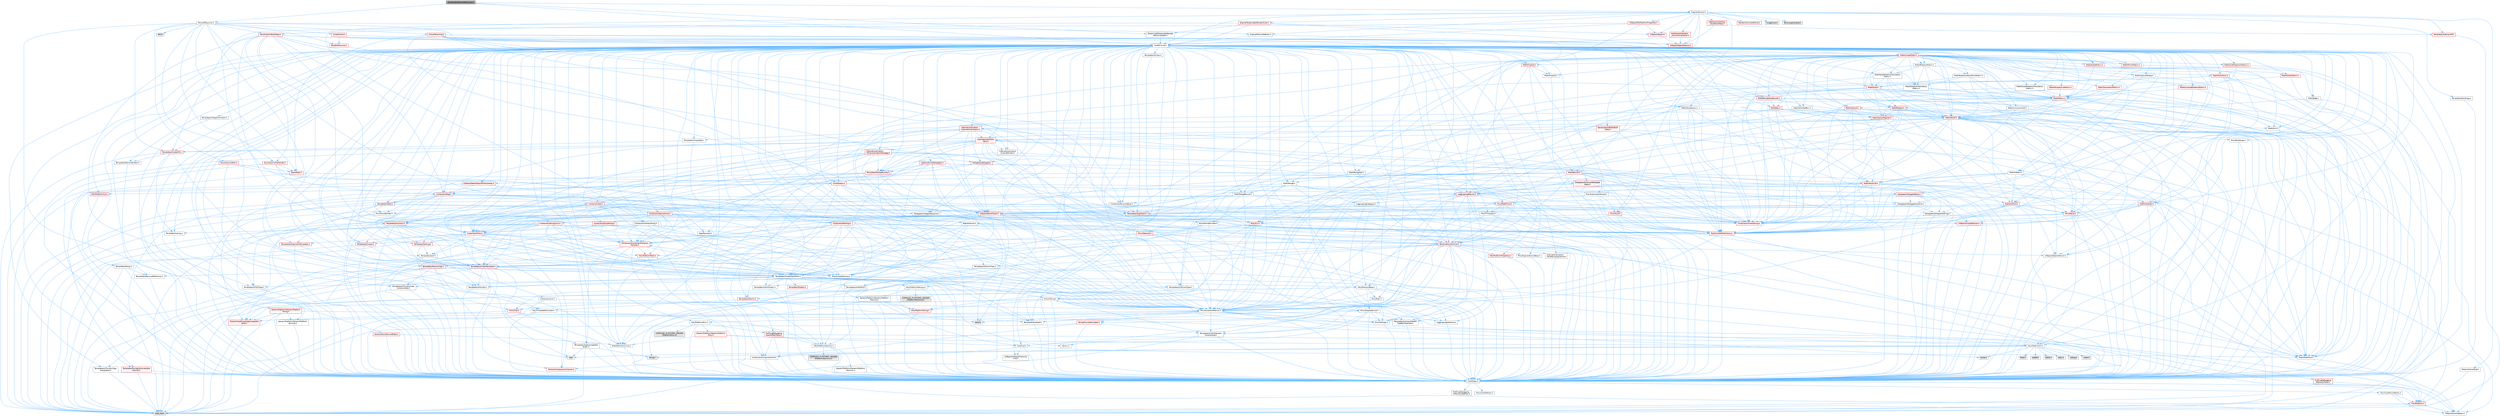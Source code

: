digraph "StreamableTextureResource.h"
{
 // INTERACTIVE_SVG=YES
 // LATEX_PDF_SIZE
  bgcolor="transparent";
  edge [fontname=Helvetica,fontsize=10,labelfontname=Helvetica,labelfontsize=10];
  node [fontname=Helvetica,fontsize=10,shape=box,height=0.2,width=0.4];
  Node1 [id="Node000001",label="StreamableTextureResource.h",height=0.2,width=0.4,color="gray40", fillcolor="grey60", style="filled", fontcolor="black",tooltip=" "];
  Node1 -> Node2 [id="edge1_Node000001_Node000002",color="steelblue1",style="solid",tooltip=" "];
  Node2 [id="Node000002",label="CoreMinimal.h",height=0.2,width=0.4,color="grey40", fillcolor="white", style="filled",URL="$d7/d67/CoreMinimal_8h.html",tooltip=" "];
  Node2 -> Node3 [id="edge2_Node000002_Node000003",color="steelblue1",style="solid",tooltip=" "];
  Node3 [id="Node000003",label="CoreTypes.h",height=0.2,width=0.4,color="grey40", fillcolor="white", style="filled",URL="$dc/dec/CoreTypes_8h.html",tooltip=" "];
  Node3 -> Node4 [id="edge3_Node000003_Node000004",color="steelblue1",style="solid",tooltip=" "];
  Node4 [id="Node000004",label="HAL/Platform.h",height=0.2,width=0.4,color="red", fillcolor="#FFF0F0", style="filled",URL="$d9/dd0/Platform_8h.html",tooltip=" "];
  Node4 -> Node7 [id="edge4_Node000004_Node000007",color="steelblue1",style="solid",tooltip=" "];
  Node7 [id="Node000007",label="type_traits",height=0.2,width=0.4,color="grey60", fillcolor="#E0E0E0", style="filled",tooltip=" "];
  Node4 -> Node8 [id="edge5_Node000004_Node000008",color="steelblue1",style="solid",tooltip=" "];
  Node8 [id="Node000008",label="PreprocessorHelpers.h",height=0.2,width=0.4,color="grey40", fillcolor="white", style="filled",URL="$db/ddb/PreprocessorHelpers_8h.html",tooltip=" "];
  Node3 -> Node14 [id="edge6_Node000003_Node000014",color="steelblue1",style="solid",tooltip=" "];
  Node14 [id="Node000014",label="ProfilingDebugging\l/UMemoryDefines.h",height=0.2,width=0.4,color="grey40", fillcolor="white", style="filled",URL="$d2/da2/UMemoryDefines_8h.html",tooltip=" "];
  Node3 -> Node15 [id="edge7_Node000003_Node000015",color="steelblue1",style="solid",tooltip=" "];
  Node15 [id="Node000015",label="Misc/CoreMiscDefines.h",height=0.2,width=0.4,color="grey40", fillcolor="white", style="filled",URL="$da/d38/CoreMiscDefines_8h.html",tooltip=" "];
  Node15 -> Node4 [id="edge8_Node000015_Node000004",color="steelblue1",style="solid",tooltip=" "];
  Node15 -> Node8 [id="edge9_Node000015_Node000008",color="steelblue1",style="solid",tooltip=" "];
  Node3 -> Node16 [id="edge10_Node000003_Node000016",color="steelblue1",style="solid",tooltip=" "];
  Node16 [id="Node000016",label="Misc/CoreDefines.h",height=0.2,width=0.4,color="grey40", fillcolor="white", style="filled",URL="$d3/dd2/CoreDefines_8h.html",tooltip=" "];
  Node2 -> Node17 [id="edge11_Node000002_Node000017",color="steelblue1",style="solid",tooltip=" "];
  Node17 [id="Node000017",label="CoreFwd.h",height=0.2,width=0.4,color="grey40", fillcolor="white", style="filled",URL="$d1/d1e/CoreFwd_8h.html",tooltip=" "];
  Node17 -> Node3 [id="edge12_Node000017_Node000003",color="steelblue1",style="solid",tooltip=" "];
  Node17 -> Node18 [id="edge13_Node000017_Node000018",color="steelblue1",style="solid",tooltip=" "];
  Node18 [id="Node000018",label="Containers/ContainersFwd.h",height=0.2,width=0.4,color="grey40", fillcolor="white", style="filled",URL="$d4/d0a/ContainersFwd_8h.html",tooltip=" "];
  Node18 -> Node4 [id="edge14_Node000018_Node000004",color="steelblue1",style="solid",tooltip=" "];
  Node18 -> Node3 [id="edge15_Node000018_Node000003",color="steelblue1",style="solid",tooltip=" "];
  Node18 -> Node19 [id="edge16_Node000018_Node000019",color="steelblue1",style="solid",tooltip=" "];
  Node19 [id="Node000019",label="Traits/IsContiguousContainer.h",height=0.2,width=0.4,color="red", fillcolor="#FFF0F0", style="filled",URL="$d5/d3c/IsContiguousContainer_8h.html",tooltip=" "];
  Node19 -> Node3 [id="edge17_Node000019_Node000003",color="steelblue1",style="solid",tooltip=" "];
  Node17 -> Node22 [id="edge18_Node000017_Node000022",color="steelblue1",style="solid",tooltip=" "];
  Node22 [id="Node000022",label="Math/MathFwd.h",height=0.2,width=0.4,color="grey40", fillcolor="white", style="filled",URL="$d2/d10/MathFwd_8h.html",tooltip=" "];
  Node22 -> Node4 [id="edge19_Node000022_Node000004",color="steelblue1",style="solid",tooltip=" "];
  Node17 -> Node23 [id="edge20_Node000017_Node000023",color="steelblue1",style="solid",tooltip=" "];
  Node23 [id="Node000023",label="UObject/UObjectHierarchy\lFwd.h",height=0.2,width=0.4,color="grey40", fillcolor="white", style="filled",URL="$d3/d13/UObjectHierarchyFwd_8h.html",tooltip=" "];
  Node2 -> Node23 [id="edge21_Node000002_Node000023",color="steelblue1",style="solid",tooltip=" "];
  Node2 -> Node18 [id="edge22_Node000002_Node000018",color="steelblue1",style="solid",tooltip=" "];
  Node2 -> Node24 [id="edge23_Node000002_Node000024",color="steelblue1",style="solid",tooltip=" "];
  Node24 [id="Node000024",label="Misc/VarArgs.h",height=0.2,width=0.4,color="grey40", fillcolor="white", style="filled",URL="$d5/d6f/VarArgs_8h.html",tooltip=" "];
  Node24 -> Node3 [id="edge24_Node000024_Node000003",color="steelblue1",style="solid",tooltip=" "];
  Node2 -> Node25 [id="edge25_Node000002_Node000025",color="steelblue1",style="solid",tooltip=" "];
  Node25 [id="Node000025",label="Logging/LogVerbosity.h",height=0.2,width=0.4,color="grey40", fillcolor="white", style="filled",URL="$d2/d8f/LogVerbosity_8h.html",tooltip=" "];
  Node25 -> Node3 [id="edge26_Node000025_Node000003",color="steelblue1",style="solid",tooltip=" "];
  Node2 -> Node26 [id="edge27_Node000002_Node000026",color="steelblue1",style="solid",tooltip=" "];
  Node26 [id="Node000026",label="Misc/OutputDevice.h",height=0.2,width=0.4,color="grey40", fillcolor="white", style="filled",URL="$d7/d32/OutputDevice_8h.html",tooltip=" "];
  Node26 -> Node17 [id="edge28_Node000026_Node000017",color="steelblue1",style="solid",tooltip=" "];
  Node26 -> Node3 [id="edge29_Node000026_Node000003",color="steelblue1",style="solid",tooltip=" "];
  Node26 -> Node25 [id="edge30_Node000026_Node000025",color="steelblue1",style="solid",tooltip=" "];
  Node26 -> Node24 [id="edge31_Node000026_Node000024",color="steelblue1",style="solid",tooltip=" "];
  Node26 -> Node27 [id="edge32_Node000026_Node000027",color="steelblue1",style="solid",tooltip=" "];
  Node27 [id="Node000027",label="Templates/IsArrayOrRefOf\lTypeByPredicate.h",height=0.2,width=0.4,color="grey40", fillcolor="white", style="filled",URL="$d6/da1/IsArrayOrRefOfTypeByPredicate_8h.html",tooltip=" "];
  Node27 -> Node3 [id="edge33_Node000027_Node000003",color="steelblue1",style="solid",tooltip=" "];
  Node26 -> Node28 [id="edge34_Node000026_Node000028",color="steelblue1",style="solid",tooltip=" "];
  Node28 [id="Node000028",label="Templates/IsValidVariadic\lFunctionArg.h",height=0.2,width=0.4,color="grey40", fillcolor="white", style="filled",URL="$d0/dc8/IsValidVariadicFunctionArg_8h.html",tooltip=" "];
  Node28 -> Node3 [id="edge35_Node000028_Node000003",color="steelblue1",style="solid",tooltip=" "];
  Node28 -> Node29 [id="edge36_Node000028_Node000029",color="steelblue1",style="solid",tooltip=" "];
  Node29 [id="Node000029",label="IsEnum.h",height=0.2,width=0.4,color="grey40", fillcolor="white", style="filled",URL="$d4/de5/IsEnum_8h.html",tooltip=" "];
  Node28 -> Node7 [id="edge37_Node000028_Node000007",color="steelblue1",style="solid",tooltip=" "];
  Node26 -> Node30 [id="edge38_Node000026_Node000030",color="steelblue1",style="solid",tooltip=" "];
  Node30 [id="Node000030",label="Traits/IsCharEncodingCompatible\lWith.h",height=0.2,width=0.4,color="red", fillcolor="#FFF0F0", style="filled",URL="$df/dd1/IsCharEncodingCompatibleWith_8h.html",tooltip=" "];
  Node30 -> Node7 [id="edge39_Node000030_Node000007",color="steelblue1",style="solid",tooltip=" "];
  Node2 -> Node32 [id="edge40_Node000002_Node000032",color="steelblue1",style="solid",tooltip=" "];
  Node32 [id="Node000032",label="HAL/PlatformCrt.h",height=0.2,width=0.4,color="grey40", fillcolor="white", style="filled",URL="$d8/d75/PlatformCrt_8h.html",tooltip=" "];
  Node32 -> Node33 [id="edge41_Node000032_Node000033",color="steelblue1",style="solid",tooltip=" "];
  Node33 [id="Node000033",label="new",height=0.2,width=0.4,color="grey60", fillcolor="#E0E0E0", style="filled",tooltip=" "];
  Node32 -> Node34 [id="edge42_Node000032_Node000034",color="steelblue1",style="solid",tooltip=" "];
  Node34 [id="Node000034",label="wchar.h",height=0.2,width=0.4,color="grey60", fillcolor="#E0E0E0", style="filled",tooltip=" "];
  Node32 -> Node35 [id="edge43_Node000032_Node000035",color="steelblue1",style="solid",tooltip=" "];
  Node35 [id="Node000035",label="stddef.h",height=0.2,width=0.4,color="grey60", fillcolor="#E0E0E0", style="filled",tooltip=" "];
  Node32 -> Node36 [id="edge44_Node000032_Node000036",color="steelblue1",style="solid",tooltip=" "];
  Node36 [id="Node000036",label="stdlib.h",height=0.2,width=0.4,color="grey60", fillcolor="#E0E0E0", style="filled",tooltip=" "];
  Node32 -> Node37 [id="edge45_Node000032_Node000037",color="steelblue1",style="solid",tooltip=" "];
  Node37 [id="Node000037",label="stdio.h",height=0.2,width=0.4,color="grey60", fillcolor="#E0E0E0", style="filled",tooltip=" "];
  Node32 -> Node38 [id="edge46_Node000032_Node000038",color="steelblue1",style="solid",tooltip=" "];
  Node38 [id="Node000038",label="stdarg.h",height=0.2,width=0.4,color="grey60", fillcolor="#E0E0E0", style="filled",tooltip=" "];
  Node32 -> Node39 [id="edge47_Node000032_Node000039",color="steelblue1",style="solid",tooltip=" "];
  Node39 [id="Node000039",label="math.h",height=0.2,width=0.4,color="grey60", fillcolor="#E0E0E0", style="filled",tooltip=" "];
  Node32 -> Node40 [id="edge48_Node000032_Node000040",color="steelblue1",style="solid",tooltip=" "];
  Node40 [id="Node000040",label="float.h",height=0.2,width=0.4,color="grey60", fillcolor="#E0E0E0", style="filled",tooltip=" "];
  Node32 -> Node41 [id="edge49_Node000032_Node000041",color="steelblue1",style="solid",tooltip=" "];
  Node41 [id="Node000041",label="string.h",height=0.2,width=0.4,color="grey60", fillcolor="#E0E0E0", style="filled",tooltip=" "];
  Node2 -> Node42 [id="edge50_Node000002_Node000042",color="steelblue1",style="solid",tooltip=" "];
  Node42 [id="Node000042",label="HAL/PlatformMisc.h",height=0.2,width=0.4,color="grey40", fillcolor="white", style="filled",URL="$d0/df5/PlatformMisc_8h.html",tooltip=" "];
  Node42 -> Node3 [id="edge51_Node000042_Node000003",color="steelblue1",style="solid",tooltip=" "];
  Node42 -> Node43 [id="edge52_Node000042_Node000043",color="steelblue1",style="solid",tooltip=" "];
  Node43 [id="Node000043",label="GenericPlatform/GenericPlatform\lMisc.h",height=0.2,width=0.4,color="red", fillcolor="#FFF0F0", style="filled",URL="$db/d9a/GenericPlatformMisc_8h.html",tooltip=" "];
  Node43 -> Node17 [id="edge53_Node000043_Node000017",color="steelblue1",style="solid",tooltip=" "];
  Node43 -> Node3 [id="edge54_Node000043_Node000003",color="steelblue1",style="solid",tooltip=" "];
  Node43 -> Node32 [id="edge55_Node000043_Node000032",color="steelblue1",style="solid",tooltip=" "];
  Node43 -> Node47 [id="edge56_Node000043_Node000047",color="steelblue1",style="solid",tooltip=" "];
  Node47 [id="Node000047",label="Math/NumericLimits.h",height=0.2,width=0.4,color="grey40", fillcolor="white", style="filled",URL="$df/d1b/NumericLimits_8h.html",tooltip=" "];
  Node47 -> Node3 [id="edge57_Node000047_Node000003",color="steelblue1",style="solid",tooltip=" "];
  Node42 -> Node52 [id="edge58_Node000042_Node000052",color="steelblue1",style="solid",tooltip=" "];
  Node52 [id="Node000052",label="COMPILED_PLATFORM_HEADER\l(PlatformMisc.h)",height=0.2,width=0.4,color="grey60", fillcolor="#E0E0E0", style="filled",tooltip=" "];
  Node42 -> Node53 [id="edge59_Node000042_Node000053",color="steelblue1",style="solid",tooltip=" "];
  Node53 [id="Node000053",label="ProfilingDebugging\l/CpuProfilerTrace.h",height=0.2,width=0.4,color="red", fillcolor="#FFF0F0", style="filled",URL="$da/dcb/CpuProfilerTrace_8h.html",tooltip=" "];
  Node53 -> Node3 [id="edge60_Node000053_Node000003",color="steelblue1",style="solid",tooltip=" "];
  Node53 -> Node18 [id="edge61_Node000053_Node000018",color="steelblue1",style="solid",tooltip=" "];
  Node53 -> Node54 [id="edge62_Node000053_Node000054",color="steelblue1",style="solid",tooltip=" "];
  Node54 [id="Node000054",label="HAL/PlatformAtomics.h",height=0.2,width=0.4,color="grey40", fillcolor="white", style="filled",URL="$d3/d36/PlatformAtomics_8h.html",tooltip=" "];
  Node54 -> Node3 [id="edge63_Node000054_Node000003",color="steelblue1",style="solid",tooltip=" "];
  Node54 -> Node55 [id="edge64_Node000054_Node000055",color="steelblue1",style="solid",tooltip=" "];
  Node55 [id="Node000055",label="GenericPlatform/GenericPlatform\lAtomics.h",height=0.2,width=0.4,color="grey40", fillcolor="white", style="filled",URL="$da/d72/GenericPlatformAtomics_8h.html",tooltip=" "];
  Node55 -> Node3 [id="edge65_Node000055_Node000003",color="steelblue1",style="solid",tooltip=" "];
  Node54 -> Node56 [id="edge66_Node000054_Node000056",color="steelblue1",style="solid",tooltip=" "];
  Node56 [id="Node000056",label="COMPILED_PLATFORM_HEADER\l(PlatformAtomics.h)",height=0.2,width=0.4,color="grey60", fillcolor="#E0E0E0", style="filled",tooltip=" "];
  Node53 -> Node8 [id="edge67_Node000053_Node000008",color="steelblue1",style="solid",tooltip=" "];
  Node2 -> Node61 [id="edge68_Node000002_Node000061",color="steelblue1",style="solid",tooltip=" "];
  Node61 [id="Node000061",label="Misc/AssertionMacros.h",height=0.2,width=0.4,color="grey40", fillcolor="white", style="filled",URL="$d0/dfa/AssertionMacros_8h.html",tooltip=" "];
  Node61 -> Node3 [id="edge69_Node000061_Node000003",color="steelblue1",style="solid",tooltip=" "];
  Node61 -> Node4 [id="edge70_Node000061_Node000004",color="steelblue1",style="solid",tooltip=" "];
  Node61 -> Node42 [id="edge71_Node000061_Node000042",color="steelblue1",style="solid",tooltip=" "];
  Node61 -> Node8 [id="edge72_Node000061_Node000008",color="steelblue1",style="solid",tooltip=" "];
  Node61 -> Node62 [id="edge73_Node000061_Node000062",color="steelblue1",style="solid",tooltip=" "];
  Node62 [id="Node000062",label="Templates/EnableIf.h",height=0.2,width=0.4,color="grey40", fillcolor="white", style="filled",URL="$d7/d60/EnableIf_8h.html",tooltip=" "];
  Node62 -> Node3 [id="edge74_Node000062_Node000003",color="steelblue1",style="solid",tooltip=" "];
  Node61 -> Node27 [id="edge75_Node000061_Node000027",color="steelblue1",style="solid",tooltip=" "];
  Node61 -> Node28 [id="edge76_Node000061_Node000028",color="steelblue1",style="solid",tooltip=" "];
  Node61 -> Node30 [id="edge77_Node000061_Node000030",color="steelblue1",style="solid",tooltip=" "];
  Node61 -> Node24 [id="edge78_Node000061_Node000024",color="steelblue1",style="solid",tooltip=" "];
  Node61 -> Node63 [id="edge79_Node000061_Node000063",color="steelblue1",style="solid",tooltip=" "];
  Node63 [id="Node000063",label="String/FormatStringSan.h",height=0.2,width=0.4,color="red", fillcolor="#FFF0F0", style="filled",URL="$d3/d8b/FormatStringSan_8h.html",tooltip=" "];
  Node63 -> Node7 [id="edge80_Node000063_Node000007",color="steelblue1",style="solid",tooltip=" "];
  Node63 -> Node3 [id="edge81_Node000063_Node000003",color="steelblue1",style="solid",tooltip=" "];
  Node63 -> Node28 [id="edge82_Node000063_Node000028",color="steelblue1",style="solid",tooltip=" "];
  Node63 -> Node18 [id="edge83_Node000063_Node000018",color="steelblue1",style="solid",tooltip=" "];
  Node61 -> Node69 [id="edge84_Node000061_Node000069",color="steelblue1",style="solid",tooltip=" "];
  Node69 [id="Node000069",label="atomic",height=0.2,width=0.4,color="grey60", fillcolor="#E0E0E0", style="filled",tooltip=" "];
  Node2 -> Node70 [id="edge85_Node000002_Node000070",color="steelblue1",style="solid",tooltip=" "];
  Node70 [id="Node000070",label="Templates/IsPointer.h",height=0.2,width=0.4,color="grey40", fillcolor="white", style="filled",URL="$d7/d05/IsPointer_8h.html",tooltip=" "];
  Node70 -> Node3 [id="edge86_Node000070_Node000003",color="steelblue1",style="solid",tooltip=" "];
  Node2 -> Node71 [id="edge87_Node000002_Node000071",color="steelblue1",style="solid",tooltip=" "];
  Node71 [id="Node000071",label="HAL/PlatformMemory.h",height=0.2,width=0.4,color="grey40", fillcolor="white", style="filled",URL="$de/d68/PlatformMemory_8h.html",tooltip=" "];
  Node71 -> Node3 [id="edge88_Node000071_Node000003",color="steelblue1",style="solid",tooltip=" "];
  Node71 -> Node72 [id="edge89_Node000071_Node000072",color="steelblue1",style="solid",tooltip=" "];
  Node72 [id="Node000072",label="GenericPlatform/GenericPlatform\lMemory.h",height=0.2,width=0.4,color="grey40", fillcolor="white", style="filled",URL="$dd/d22/GenericPlatformMemory_8h.html",tooltip=" "];
  Node72 -> Node17 [id="edge90_Node000072_Node000017",color="steelblue1",style="solid",tooltip=" "];
  Node72 -> Node3 [id="edge91_Node000072_Node000003",color="steelblue1",style="solid",tooltip=" "];
  Node72 -> Node73 [id="edge92_Node000072_Node000073",color="steelblue1",style="solid",tooltip=" "];
  Node73 [id="Node000073",label="HAL/PlatformString.h",height=0.2,width=0.4,color="red", fillcolor="#FFF0F0", style="filled",URL="$db/db5/PlatformString_8h.html",tooltip=" "];
  Node73 -> Node3 [id="edge93_Node000073_Node000003",color="steelblue1",style="solid",tooltip=" "];
  Node72 -> Node41 [id="edge94_Node000072_Node000041",color="steelblue1",style="solid",tooltip=" "];
  Node72 -> Node34 [id="edge95_Node000072_Node000034",color="steelblue1",style="solid",tooltip=" "];
  Node71 -> Node75 [id="edge96_Node000071_Node000075",color="steelblue1",style="solid",tooltip=" "];
  Node75 [id="Node000075",label="COMPILED_PLATFORM_HEADER\l(PlatformMemory.h)",height=0.2,width=0.4,color="grey60", fillcolor="#E0E0E0", style="filled",tooltip=" "];
  Node2 -> Node54 [id="edge97_Node000002_Node000054",color="steelblue1",style="solid",tooltip=" "];
  Node2 -> Node76 [id="edge98_Node000002_Node000076",color="steelblue1",style="solid",tooltip=" "];
  Node76 [id="Node000076",label="Misc/Exec.h",height=0.2,width=0.4,color="grey40", fillcolor="white", style="filled",URL="$de/ddb/Exec_8h.html",tooltip=" "];
  Node76 -> Node3 [id="edge99_Node000076_Node000003",color="steelblue1",style="solid",tooltip=" "];
  Node76 -> Node61 [id="edge100_Node000076_Node000061",color="steelblue1",style="solid",tooltip=" "];
  Node2 -> Node77 [id="edge101_Node000002_Node000077",color="steelblue1",style="solid",tooltip=" "];
  Node77 [id="Node000077",label="HAL/MemoryBase.h",height=0.2,width=0.4,color="grey40", fillcolor="white", style="filled",URL="$d6/d9f/MemoryBase_8h.html",tooltip=" "];
  Node77 -> Node3 [id="edge102_Node000077_Node000003",color="steelblue1",style="solid",tooltip=" "];
  Node77 -> Node54 [id="edge103_Node000077_Node000054",color="steelblue1",style="solid",tooltip=" "];
  Node77 -> Node32 [id="edge104_Node000077_Node000032",color="steelblue1",style="solid",tooltip=" "];
  Node77 -> Node76 [id="edge105_Node000077_Node000076",color="steelblue1",style="solid",tooltip=" "];
  Node77 -> Node26 [id="edge106_Node000077_Node000026",color="steelblue1",style="solid",tooltip=" "];
  Node77 -> Node78 [id="edge107_Node000077_Node000078",color="steelblue1",style="solid",tooltip=" "];
  Node78 [id="Node000078",label="Templates/Atomic.h",height=0.2,width=0.4,color="red", fillcolor="#FFF0F0", style="filled",URL="$d3/d91/Atomic_8h.html",tooltip=" "];
  Node78 -> Node79 [id="edge108_Node000078_Node000079",color="steelblue1",style="solid",tooltip=" "];
  Node79 [id="Node000079",label="HAL/ThreadSafeCounter.h",height=0.2,width=0.4,color="grey40", fillcolor="white", style="filled",URL="$dc/dc9/ThreadSafeCounter_8h.html",tooltip=" "];
  Node79 -> Node3 [id="edge109_Node000079_Node000003",color="steelblue1",style="solid",tooltip=" "];
  Node79 -> Node54 [id="edge110_Node000079_Node000054",color="steelblue1",style="solid",tooltip=" "];
  Node78 -> Node69 [id="edge111_Node000078_Node000069",color="steelblue1",style="solid",tooltip=" "];
  Node2 -> Node87 [id="edge112_Node000002_Node000087",color="steelblue1",style="solid",tooltip=" "];
  Node87 [id="Node000087",label="HAL/UnrealMemory.h",height=0.2,width=0.4,color="grey40", fillcolor="white", style="filled",URL="$d9/d96/UnrealMemory_8h.html",tooltip=" "];
  Node87 -> Node3 [id="edge113_Node000087_Node000003",color="steelblue1",style="solid",tooltip=" "];
  Node87 -> Node72 [id="edge114_Node000087_Node000072",color="steelblue1",style="solid",tooltip=" "];
  Node87 -> Node77 [id="edge115_Node000087_Node000077",color="steelblue1",style="solid",tooltip=" "];
  Node87 -> Node71 [id="edge116_Node000087_Node000071",color="steelblue1",style="solid",tooltip=" "];
  Node87 -> Node88 [id="edge117_Node000087_Node000088",color="steelblue1",style="solid",tooltip=" "];
  Node88 [id="Node000088",label="ProfilingDebugging\l/MemoryTrace.h",height=0.2,width=0.4,color="red", fillcolor="#FFF0F0", style="filled",URL="$da/dd7/MemoryTrace_8h.html",tooltip=" "];
  Node88 -> Node4 [id="edge118_Node000088_Node000004",color="steelblue1",style="solid",tooltip=" "];
  Node87 -> Node70 [id="edge119_Node000087_Node000070",color="steelblue1",style="solid",tooltip=" "];
  Node2 -> Node89 [id="edge120_Node000002_Node000089",color="steelblue1",style="solid",tooltip=" "];
  Node89 [id="Node000089",label="Templates/IsArithmetic.h",height=0.2,width=0.4,color="grey40", fillcolor="white", style="filled",URL="$d2/d5d/IsArithmetic_8h.html",tooltip=" "];
  Node89 -> Node3 [id="edge121_Node000089_Node000003",color="steelblue1",style="solid",tooltip=" "];
  Node2 -> Node83 [id="edge122_Node000002_Node000083",color="steelblue1",style="solid",tooltip=" "];
  Node83 [id="Node000083",label="Templates/AndOrNot.h",height=0.2,width=0.4,color="grey40", fillcolor="white", style="filled",URL="$db/d0a/AndOrNot_8h.html",tooltip=" "];
  Node83 -> Node3 [id="edge123_Node000083_Node000003",color="steelblue1",style="solid",tooltip=" "];
  Node2 -> Node90 [id="edge124_Node000002_Node000090",color="steelblue1",style="solid",tooltip=" "];
  Node90 [id="Node000090",label="Templates/IsPODType.h",height=0.2,width=0.4,color="grey40", fillcolor="white", style="filled",URL="$d7/db1/IsPODType_8h.html",tooltip=" "];
  Node90 -> Node3 [id="edge125_Node000090_Node000003",color="steelblue1",style="solid",tooltip=" "];
  Node2 -> Node91 [id="edge126_Node000002_Node000091",color="steelblue1",style="solid",tooltip=" "];
  Node91 [id="Node000091",label="Templates/IsUECoreType.h",height=0.2,width=0.4,color="grey40", fillcolor="white", style="filled",URL="$d1/db8/IsUECoreType_8h.html",tooltip=" "];
  Node91 -> Node3 [id="edge127_Node000091_Node000003",color="steelblue1",style="solid",tooltip=" "];
  Node91 -> Node7 [id="edge128_Node000091_Node000007",color="steelblue1",style="solid",tooltip=" "];
  Node2 -> Node84 [id="edge129_Node000002_Node000084",color="steelblue1",style="solid",tooltip=" "];
  Node84 [id="Node000084",label="Templates/IsTriviallyCopy\lConstructible.h",height=0.2,width=0.4,color="grey40", fillcolor="white", style="filled",URL="$d3/d78/IsTriviallyCopyConstructible_8h.html",tooltip=" "];
  Node84 -> Node3 [id="edge130_Node000084_Node000003",color="steelblue1",style="solid",tooltip=" "];
  Node84 -> Node7 [id="edge131_Node000084_Node000007",color="steelblue1",style="solid",tooltip=" "];
  Node2 -> Node92 [id="edge132_Node000002_Node000092",color="steelblue1",style="solid",tooltip=" "];
  Node92 [id="Node000092",label="Templates/UnrealTypeTraits.h",height=0.2,width=0.4,color="grey40", fillcolor="white", style="filled",URL="$d2/d2d/UnrealTypeTraits_8h.html",tooltip=" "];
  Node92 -> Node3 [id="edge133_Node000092_Node000003",color="steelblue1",style="solid",tooltip=" "];
  Node92 -> Node70 [id="edge134_Node000092_Node000070",color="steelblue1",style="solid",tooltip=" "];
  Node92 -> Node61 [id="edge135_Node000092_Node000061",color="steelblue1",style="solid",tooltip=" "];
  Node92 -> Node83 [id="edge136_Node000092_Node000083",color="steelblue1",style="solid",tooltip=" "];
  Node92 -> Node62 [id="edge137_Node000092_Node000062",color="steelblue1",style="solid",tooltip=" "];
  Node92 -> Node89 [id="edge138_Node000092_Node000089",color="steelblue1",style="solid",tooltip=" "];
  Node92 -> Node29 [id="edge139_Node000092_Node000029",color="steelblue1",style="solid",tooltip=" "];
  Node92 -> Node93 [id="edge140_Node000092_Node000093",color="steelblue1",style="solid",tooltip=" "];
  Node93 [id="Node000093",label="Templates/Models.h",height=0.2,width=0.4,color="red", fillcolor="#FFF0F0", style="filled",URL="$d3/d0c/Models_8h.html",tooltip=" "];
  Node92 -> Node90 [id="edge141_Node000092_Node000090",color="steelblue1",style="solid",tooltip=" "];
  Node92 -> Node91 [id="edge142_Node000092_Node000091",color="steelblue1",style="solid",tooltip=" "];
  Node92 -> Node84 [id="edge143_Node000092_Node000084",color="steelblue1",style="solid",tooltip=" "];
  Node2 -> Node62 [id="edge144_Node000002_Node000062",color="steelblue1",style="solid",tooltip=" "];
  Node2 -> Node94 [id="edge145_Node000002_Node000094",color="steelblue1",style="solid",tooltip=" "];
  Node94 [id="Node000094",label="Templates/RemoveReference.h",height=0.2,width=0.4,color="grey40", fillcolor="white", style="filled",URL="$da/dbe/RemoveReference_8h.html",tooltip=" "];
  Node94 -> Node3 [id="edge146_Node000094_Node000003",color="steelblue1",style="solid",tooltip=" "];
  Node2 -> Node95 [id="edge147_Node000002_Node000095",color="steelblue1",style="solid",tooltip=" "];
  Node95 [id="Node000095",label="Templates/IntegralConstant.h",height=0.2,width=0.4,color="grey40", fillcolor="white", style="filled",URL="$db/d1b/IntegralConstant_8h.html",tooltip=" "];
  Node95 -> Node3 [id="edge148_Node000095_Node000003",color="steelblue1",style="solid",tooltip=" "];
  Node2 -> Node96 [id="edge149_Node000002_Node000096",color="steelblue1",style="solid",tooltip=" "];
  Node96 [id="Node000096",label="Templates/IsClass.h",height=0.2,width=0.4,color="grey40", fillcolor="white", style="filled",URL="$db/dcb/IsClass_8h.html",tooltip=" "];
  Node96 -> Node3 [id="edge150_Node000096_Node000003",color="steelblue1",style="solid",tooltip=" "];
  Node2 -> Node97 [id="edge151_Node000002_Node000097",color="steelblue1",style="solid",tooltip=" "];
  Node97 [id="Node000097",label="Templates/TypeCompatible\lBytes.h",height=0.2,width=0.4,color="grey40", fillcolor="white", style="filled",URL="$df/d0a/TypeCompatibleBytes_8h.html",tooltip=" "];
  Node97 -> Node3 [id="edge152_Node000097_Node000003",color="steelblue1",style="solid",tooltip=" "];
  Node97 -> Node41 [id="edge153_Node000097_Node000041",color="steelblue1",style="solid",tooltip=" "];
  Node97 -> Node33 [id="edge154_Node000097_Node000033",color="steelblue1",style="solid",tooltip=" "];
  Node97 -> Node7 [id="edge155_Node000097_Node000007",color="steelblue1",style="solid",tooltip=" "];
  Node2 -> Node19 [id="edge156_Node000002_Node000019",color="steelblue1",style="solid",tooltip=" "];
  Node2 -> Node98 [id="edge157_Node000002_Node000098",color="steelblue1",style="solid",tooltip=" "];
  Node98 [id="Node000098",label="Templates/UnrealTemplate.h",height=0.2,width=0.4,color="red", fillcolor="#FFF0F0", style="filled",URL="$d4/d24/UnrealTemplate_8h.html",tooltip=" "];
  Node98 -> Node3 [id="edge158_Node000098_Node000003",color="steelblue1",style="solid",tooltip=" "];
  Node98 -> Node70 [id="edge159_Node000098_Node000070",color="steelblue1",style="solid",tooltip=" "];
  Node98 -> Node87 [id="edge160_Node000098_Node000087",color="steelblue1",style="solid",tooltip=" "];
  Node98 -> Node92 [id="edge161_Node000098_Node000092",color="steelblue1",style="solid",tooltip=" "];
  Node98 -> Node94 [id="edge162_Node000098_Node000094",color="steelblue1",style="solid",tooltip=" "];
  Node98 -> Node97 [id="edge163_Node000098_Node000097",color="steelblue1",style="solid",tooltip=" "];
  Node98 -> Node19 [id="edge164_Node000098_Node000019",color="steelblue1",style="solid",tooltip=" "];
  Node98 -> Node7 [id="edge165_Node000098_Node000007",color="steelblue1",style="solid",tooltip=" "];
  Node2 -> Node47 [id="edge166_Node000002_Node000047",color="steelblue1",style="solid",tooltip=" "];
  Node2 -> Node102 [id="edge167_Node000002_Node000102",color="steelblue1",style="solid",tooltip=" "];
  Node102 [id="Node000102",label="HAL/PlatformMath.h",height=0.2,width=0.4,color="red", fillcolor="#FFF0F0", style="filled",URL="$dc/d53/PlatformMath_8h.html",tooltip=" "];
  Node102 -> Node3 [id="edge168_Node000102_Node000003",color="steelblue1",style="solid",tooltip=" "];
  Node2 -> Node85 [id="edge169_Node000002_Node000085",color="steelblue1",style="solid",tooltip=" "];
  Node85 [id="Node000085",label="Templates/IsTriviallyCopy\lAssignable.h",height=0.2,width=0.4,color="grey40", fillcolor="white", style="filled",URL="$d2/df2/IsTriviallyCopyAssignable_8h.html",tooltip=" "];
  Node85 -> Node3 [id="edge170_Node000085_Node000003",color="steelblue1",style="solid",tooltip=" "];
  Node85 -> Node7 [id="edge171_Node000085_Node000007",color="steelblue1",style="solid",tooltip=" "];
  Node2 -> Node110 [id="edge172_Node000002_Node000110",color="steelblue1",style="solid",tooltip=" "];
  Node110 [id="Node000110",label="Templates/MemoryOps.h",height=0.2,width=0.4,color="red", fillcolor="#FFF0F0", style="filled",URL="$db/dea/MemoryOps_8h.html",tooltip=" "];
  Node110 -> Node3 [id="edge173_Node000110_Node000003",color="steelblue1",style="solid",tooltip=" "];
  Node110 -> Node87 [id="edge174_Node000110_Node000087",color="steelblue1",style="solid",tooltip=" "];
  Node110 -> Node85 [id="edge175_Node000110_Node000085",color="steelblue1",style="solid",tooltip=" "];
  Node110 -> Node84 [id="edge176_Node000110_Node000084",color="steelblue1",style="solid",tooltip=" "];
  Node110 -> Node92 [id="edge177_Node000110_Node000092",color="steelblue1",style="solid",tooltip=" "];
  Node110 -> Node33 [id="edge178_Node000110_Node000033",color="steelblue1",style="solid",tooltip=" "];
  Node110 -> Node7 [id="edge179_Node000110_Node000007",color="steelblue1",style="solid",tooltip=" "];
  Node2 -> Node111 [id="edge180_Node000002_Node000111",color="steelblue1",style="solid",tooltip=" "];
  Node111 [id="Node000111",label="Containers/ContainerAllocation\lPolicies.h",height=0.2,width=0.4,color="red", fillcolor="#FFF0F0", style="filled",URL="$d7/dff/ContainerAllocationPolicies_8h.html",tooltip=" "];
  Node111 -> Node3 [id="edge181_Node000111_Node000003",color="steelblue1",style="solid",tooltip=" "];
  Node111 -> Node111 [id="edge182_Node000111_Node000111",color="steelblue1",style="solid",tooltip=" "];
  Node111 -> Node102 [id="edge183_Node000111_Node000102",color="steelblue1",style="solid",tooltip=" "];
  Node111 -> Node87 [id="edge184_Node000111_Node000087",color="steelblue1",style="solid",tooltip=" "];
  Node111 -> Node47 [id="edge185_Node000111_Node000047",color="steelblue1",style="solid",tooltip=" "];
  Node111 -> Node61 [id="edge186_Node000111_Node000061",color="steelblue1",style="solid",tooltip=" "];
  Node111 -> Node110 [id="edge187_Node000111_Node000110",color="steelblue1",style="solid",tooltip=" "];
  Node111 -> Node97 [id="edge188_Node000111_Node000097",color="steelblue1",style="solid",tooltip=" "];
  Node111 -> Node7 [id="edge189_Node000111_Node000007",color="steelblue1",style="solid",tooltip=" "];
  Node2 -> Node114 [id="edge190_Node000002_Node000114",color="steelblue1",style="solid",tooltip=" "];
  Node114 [id="Node000114",label="Templates/IsEnumClass.h",height=0.2,width=0.4,color="grey40", fillcolor="white", style="filled",URL="$d7/d15/IsEnumClass_8h.html",tooltip=" "];
  Node114 -> Node3 [id="edge191_Node000114_Node000003",color="steelblue1",style="solid",tooltip=" "];
  Node114 -> Node83 [id="edge192_Node000114_Node000083",color="steelblue1",style="solid",tooltip=" "];
  Node2 -> Node115 [id="edge193_Node000002_Node000115",color="steelblue1",style="solid",tooltip=" "];
  Node115 [id="Node000115",label="HAL/PlatformProperties.h",height=0.2,width=0.4,color="red", fillcolor="#FFF0F0", style="filled",URL="$d9/db0/PlatformProperties_8h.html",tooltip=" "];
  Node115 -> Node3 [id="edge194_Node000115_Node000003",color="steelblue1",style="solid",tooltip=" "];
  Node2 -> Node118 [id="edge195_Node000002_Node000118",color="steelblue1",style="solid",tooltip=" "];
  Node118 [id="Node000118",label="Misc/EngineVersionBase.h",height=0.2,width=0.4,color="grey40", fillcolor="white", style="filled",URL="$d5/d2b/EngineVersionBase_8h.html",tooltip=" "];
  Node118 -> Node3 [id="edge196_Node000118_Node000003",color="steelblue1",style="solid",tooltip=" "];
  Node2 -> Node119 [id="edge197_Node000002_Node000119",color="steelblue1",style="solid",tooltip=" "];
  Node119 [id="Node000119",label="Internationalization\l/TextNamespaceFwd.h",height=0.2,width=0.4,color="grey40", fillcolor="white", style="filled",URL="$d8/d97/TextNamespaceFwd_8h.html",tooltip=" "];
  Node119 -> Node3 [id="edge198_Node000119_Node000003",color="steelblue1",style="solid",tooltip=" "];
  Node2 -> Node120 [id="edge199_Node000002_Node000120",color="steelblue1",style="solid",tooltip=" "];
  Node120 [id="Node000120",label="Serialization/Archive.h",height=0.2,width=0.4,color="red", fillcolor="#FFF0F0", style="filled",URL="$d7/d3b/Archive_8h.html",tooltip=" "];
  Node120 -> Node17 [id="edge200_Node000120_Node000017",color="steelblue1",style="solid",tooltip=" "];
  Node120 -> Node3 [id="edge201_Node000120_Node000003",color="steelblue1",style="solid",tooltip=" "];
  Node120 -> Node115 [id="edge202_Node000120_Node000115",color="steelblue1",style="solid",tooltip=" "];
  Node120 -> Node119 [id="edge203_Node000120_Node000119",color="steelblue1",style="solid",tooltip=" "];
  Node120 -> Node22 [id="edge204_Node000120_Node000022",color="steelblue1",style="solid",tooltip=" "];
  Node120 -> Node61 [id="edge205_Node000120_Node000061",color="steelblue1",style="solid",tooltip=" "];
  Node120 -> Node118 [id="edge206_Node000120_Node000118",color="steelblue1",style="solid",tooltip=" "];
  Node120 -> Node24 [id="edge207_Node000120_Node000024",color="steelblue1",style="solid",tooltip=" "];
  Node120 -> Node62 [id="edge208_Node000120_Node000062",color="steelblue1",style="solid",tooltip=" "];
  Node120 -> Node27 [id="edge209_Node000120_Node000027",color="steelblue1",style="solid",tooltip=" "];
  Node120 -> Node114 [id="edge210_Node000120_Node000114",color="steelblue1",style="solid",tooltip=" "];
  Node120 -> Node28 [id="edge211_Node000120_Node000028",color="steelblue1",style="solid",tooltip=" "];
  Node120 -> Node98 [id="edge212_Node000120_Node000098",color="steelblue1",style="solid",tooltip=" "];
  Node120 -> Node30 [id="edge213_Node000120_Node000030",color="steelblue1",style="solid",tooltip=" "];
  Node120 -> Node123 [id="edge214_Node000120_Node000123",color="steelblue1",style="solid",tooltip=" "];
  Node123 [id="Node000123",label="UObject/ObjectVersion.h",height=0.2,width=0.4,color="grey40", fillcolor="white", style="filled",URL="$da/d63/ObjectVersion_8h.html",tooltip=" "];
  Node123 -> Node3 [id="edge215_Node000123_Node000003",color="steelblue1",style="solid",tooltip=" "];
  Node2 -> Node124 [id="edge216_Node000002_Node000124",color="steelblue1",style="solid",tooltip=" "];
  Node124 [id="Node000124",label="Templates/Less.h",height=0.2,width=0.4,color="grey40", fillcolor="white", style="filled",URL="$de/dc8/Less_8h.html",tooltip=" "];
  Node124 -> Node3 [id="edge217_Node000124_Node000003",color="steelblue1",style="solid",tooltip=" "];
  Node124 -> Node98 [id="edge218_Node000124_Node000098",color="steelblue1",style="solid",tooltip=" "];
  Node2 -> Node125 [id="edge219_Node000002_Node000125",color="steelblue1",style="solid",tooltip=" "];
  Node125 [id="Node000125",label="Templates/Sorting.h",height=0.2,width=0.4,color="red", fillcolor="#FFF0F0", style="filled",URL="$d3/d9e/Sorting_8h.html",tooltip=" "];
  Node125 -> Node3 [id="edge220_Node000125_Node000003",color="steelblue1",style="solid",tooltip=" "];
  Node125 -> Node102 [id="edge221_Node000125_Node000102",color="steelblue1",style="solid",tooltip=" "];
  Node125 -> Node124 [id="edge222_Node000125_Node000124",color="steelblue1",style="solid",tooltip=" "];
  Node2 -> Node136 [id="edge223_Node000002_Node000136",color="steelblue1",style="solid",tooltip=" "];
  Node136 [id="Node000136",label="Misc/Char.h",height=0.2,width=0.4,color="red", fillcolor="#FFF0F0", style="filled",URL="$d0/d58/Char_8h.html",tooltip=" "];
  Node136 -> Node3 [id="edge224_Node000136_Node000003",color="steelblue1",style="solid",tooltip=" "];
  Node136 -> Node7 [id="edge225_Node000136_Node000007",color="steelblue1",style="solid",tooltip=" "];
  Node2 -> Node139 [id="edge226_Node000002_Node000139",color="steelblue1",style="solid",tooltip=" "];
  Node139 [id="Node000139",label="GenericPlatform/GenericPlatform\lStricmp.h",height=0.2,width=0.4,color="grey40", fillcolor="white", style="filled",URL="$d2/d86/GenericPlatformStricmp_8h.html",tooltip=" "];
  Node139 -> Node3 [id="edge227_Node000139_Node000003",color="steelblue1",style="solid",tooltip=" "];
  Node2 -> Node140 [id="edge228_Node000002_Node000140",color="steelblue1",style="solid",tooltip=" "];
  Node140 [id="Node000140",label="GenericPlatform/GenericPlatform\lString.h",height=0.2,width=0.4,color="red", fillcolor="#FFF0F0", style="filled",URL="$dd/d20/GenericPlatformString_8h.html",tooltip=" "];
  Node140 -> Node3 [id="edge229_Node000140_Node000003",color="steelblue1",style="solid",tooltip=" "];
  Node140 -> Node139 [id="edge230_Node000140_Node000139",color="steelblue1",style="solid",tooltip=" "];
  Node140 -> Node62 [id="edge231_Node000140_Node000062",color="steelblue1",style="solid",tooltip=" "];
  Node140 -> Node30 [id="edge232_Node000140_Node000030",color="steelblue1",style="solid",tooltip=" "];
  Node140 -> Node7 [id="edge233_Node000140_Node000007",color="steelblue1",style="solid",tooltip=" "];
  Node2 -> Node73 [id="edge234_Node000002_Node000073",color="steelblue1",style="solid",tooltip=" "];
  Node2 -> Node143 [id="edge235_Node000002_Node000143",color="steelblue1",style="solid",tooltip=" "];
  Node143 [id="Node000143",label="Misc/CString.h",height=0.2,width=0.4,color="grey40", fillcolor="white", style="filled",URL="$d2/d49/CString_8h.html",tooltip=" "];
  Node143 -> Node3 [id="edge236_Node000143_Node000003",color="steelblue1",style="solid",tooltip=" "];
  Node143 -> Node32 [id="edge237_Node000143_Node000032",color="steelblue1",style="solid",tooltip=" "];
  Node143 -> Node73 [id="edge238_Node000143_Node000073",color="steelblue1",style="solid",tooltip=" "];
  Node143 -> Node61 [id="edge239_Node000143_Node000061",color="steelblue1",style="solid",tooltip=" "];
  Node143 -> Node136 [id="edge240_Node000143_Node000136",color="steelblue1",style="solid",tooltip=" "];
  Node143 -> Node24 [id="edge241_Node000143_Node000024",color="steelblue1",style="solid",tooltip=" "];
  Node143 -> Node27 [id="edge242_Node000143_Node000027",color="steelblue1",style="solid",tooltip=" "];
  Node143 -> Node28 [id="edge243_Node000143_Node000028",color="steelblue1",style="solid",tooltip=" "];
  Node143 -> Node30 [id="edge244_Node000143_Node000030",color="steelblue1",style="solid",tooltip=" "];
  Node2 -> Node144 [id="edge245_Node000002_Node000144",color="steelblue1",style="solid",tooltip=" "];
  Node144 [id="Node000144",label="Misc/Crc.h",height=0.2,width=0.4,color="red", fillcolor="#FFF0F0", style="filled",URL="$d4/dd2/Crc_8h.html",tooltip=" "];
  Node144 -> Node3 [id="edge246_Node000144_Node000003",color="steelblue1",style="solid",tooltip=" "];
  Node144 -> Node73 [id="edge247_Node000144_Node000073",color="steelblue1",style="solid",tooltip=" "];
  Node144 -> Node61 [id="edge248_Node000144_Node000061",color="steelblue1",style="solid",tooltip=" "];
  Node144 -> Node143 [id="edge249_Node000144_Node000143",color="steelblue1",style="solid",tooltip=" "];
  Node144 -> Node136 [id="edge250_Node000144_Node000136",color="steelblue1",style="solid",tooltip=" "];
  Node144 -> Node92 [id="edge251_Node000144_Node000092",color="steelblue1",style="solid",tooltip=" "];
  Node2 -> Node135 [id="edge252_Node000002_Node000135",color="steelblue1",style="solid",tooltip=" "];
  Node135 [id="Node000135",label="Math/UnrealMathUtility.h",height=0.2,width=0.4,color="red", fillcolor="#FFF0F0", style="filled",URL="$db/db8/UnrealMathUtility_8h.html",tooltip=" "];
  Node135 -> Node3 [id="edge253_Node000135_Node000003",color="steelblue1",style="solid",tooltip=" "];
  Node135 -> Node61 [id="edge254_Node000135_Node000061",color="steelblue1",style="solid",tooltip=" "];
  Node135 -> Node102 [id="edge255_Node000135_Node000102",color="steelblue1",style="solid",tooltip=" "];
  Node135 -> Node22 [id="edge256_Node000135_Node000022",color="steelblue1",style="solid",tooltip=" "];
  Node2 -> Node145 [id="edge257_Node000002_Node000145",color="steelblue1",style="solid",tooltip=" "];
  Node145 [id="Node000145",label="Containers/UnrealString.h",height=0.2,width=0.4,color="red", fillcolor="#FFF0F0", style="filled",URL="$d5/dba/UnrealString_8h.html",tooltip=" "];
  Node2 -> Node149 [id="edge258_Node000002_Node000149",color="steelblue1",style="solid",tooltip=" "];
  Node149 [id="Node000149",label="Containers/Array.h",height=0.2,width=0.4,color="red", fillcolor="#FFF0F0", style="filled",URL="$df/dd0/Array_8h.html",tooltip=" "];
  Node149 -> Node3 [id="edge259_Node000149_Node000003",color="steelblue1",style="solid",tooltip=" "];
  Node149 -> Node61 [id="edge260_Node000149_Node000061",color="steelblue1",style="solid",tooltip=" "];
  Node149 -> Node87 [id="edge261_Node000149_Node000087",color="steelblue1",style="solid",tooltip=" "];
  Node149 -> Node92 [id="edge262_Node000149_Node000092",color="steelblue1",style="solid",tooltip=" "];
  Node149 -> Node98 [id="edge263_Node000149_Node000098",color="steelblue1",style="solid",tooltip=" "];
  Node149 -> Node111 [id="edge264_Node000149_Node000111",color="steelblue1",style="solid",tooltip=" "];
  Node149 -> Node120 [id="edge265_Node000149_Node000120",color="steelblue1",style="solid",tooltip=" "];
  Node149 -> Node128 [id="edge266_Node000149_Node000128",color="steelblue1",style="solid",tooltip=" "];
  Node128 [id="Node000128",label="Templates/Invoke.h",height=0.2,width=0.4,color="red", fillcolor="#FFF0F0", style="filled",URL="$d7/deb/Invoke_8h.html",tooltip=" "];
  Node128 -> Node3 [id="edge267_Node000128_Node000003",color="steelblue1",style="solid",tooltip=" "];
  Node128 -> Node98 [id="edge268_Node000128_Node000098",color="steelblue1",style="solid",tooltip=" "];
  Node128 -> Node7 [id="edge269_Node000128_Node000007",color="steelblue1",style="solid",tooltip=" "];
  Node149 -> Node124 [id="edge270_Node000149_Node000124",color="steelblue1",style="solid",tooltip=" "];
  Node149 -> Node125 [id="edge271_Node000149_Node000125",color="steelblue1",style="solid",tooltip=" "];
  Node149 -> Node172 [id="edge272_Node000149_Node000172",color="steelblue1",style="solid",tooltip=" "];
  Node172 [id="Node000172",label="Templates/AlignmentTemplates.h",height=0.2,width=0.4,color="red", fillcolor="#FFF0F0", style="filled",URL="$dd/d32/AlignmentTemplates_8h.html",tooltip=" "];
  Node172 -> Node3 [id="edge273_Node000172_Node000003",color="steelblue1",style="solid",tooltip=" "];
  Node172 -> Node70 [id="edge274_Node000172_Node000070",color="steelblue1",style="solid",tooltip=" "];
  Node149 -> Node7 [id="edge275_Node000149_Node000007",color="steelblue1",style="solid",tooltip=" "];
  Node2 -> Node173 [id="edge276_Node000002_Node000173",color="steelblue1",style="solid",tooltip=" "];
  Node173 [id="Node000173",label="Misc/FrameNumber.h",height=0.2,width=0.4,color="grey40", fillcolor="white", style="filled",URL="$dd/dbd/FrameNumber_8h.html",tooltip=" "];
  Node173 -> Node3 [id="edge277_Node000173_Node000003",color="steelblue1",style="solid",tooltip=" "];
  Node173 -> Node47 [id="edge278_Node000173_Node000047",color="steelblue1",style="solid",tooltip=" "];
  Node173 -> Node135 [id="edge279_Node000173_Node000135",color="steelblue1",style="solid",tooltip=" "];
  Node173 -> Node62 [id="edge280_Node000173_Node000062",color="steelblue1",style="solid",tooltip=" "];
  Node173 -> Node92 [id="edge281_Node000173_Node000092",color="steelblue1",style="solid",tooltip=" "];
  Node2 -> Node174 [id="edge282_Node000002_Node000174",color="steelblue1",style="solid",tooltip=" "];
  Node174 [id="Node000174",label="Misc/Timespan.h",height=0.2,width=0.4,color="grey40", fillcolor="white", style="filled",URL="$da/dd9/Timespan_8h.html",tooltip=" "];
  Node174 -> Node3 [id="edge283_Node000174_Node000003",color="steelblue1",style="solid",tooltip=" "];
  Node174 -> Node175 [id="edge284_Node000174_Node000175",color="steelblue1",style="solid",tooltip=" "];
  Node175 [id="Node000175",label="Math/Interval.h",height=0.2,width=0.4,color="grey40", fillcolor="white", style="filled",URL="$d1/d55/Interval_8h.html",tooltip=" "];
  Node175 -> Node3 [id="edge285_Node000175_Node000003",color="steelblue1",style="solid",tooltip=" "];
  Node175 -> Node89 [id="edge286_Node000175_Node000089",color="steelblue1",style="solid",tooltip=" "];
  Node175 -> Node92 [id="edge287_Node000175_Node000092",color="steelblue1",style="solid",tooltip=" "];
  Node175 -> Node47 [id="edge288_Node000175_Node000047",color="steelblue1",style="solid",tooltip=" "];
  Node175 -> Node135 [id="edge289_Node000175_Node000135",color="steelblue1",style="solid",tooltip=" "];
  Node174 -> Node135 [id="edge290_Node000174_Node000135",color="steelblue1",style="solid",tooltip=" "];
  Node174 -> Node61 [id="edge291_Node000174_Node000061",color="steelblue1",style="solid",tooltip=" "];
  Node2 -> Node176 [id="edge292_Node000002_Node000176",color="steelblue1",style="solid",tooltip=" "];
  Node176 [id="Node000176",label="Containers/StringConv.h",height=0.2,width=0.4,color="red", fillcolor="#FFF0F0", style="filled",URL="$d3/ddf/StringConv_8h.html",tooltip=" "];
  Node176 -> Node3 [id="edge293_Node000176_Node000003",color="steelblue1",style="solid",tooltip=" "];
  Node176 -> Node61 [id="edge294_Node000176_Node000061",color="steelblue1",style="solid",tooltip=" "];
  Node176 -> Node111 [id="edge295_Node000176_Node000111",color="steelblue1",style="solid",tooltip=" "];
  Node176 -> Node149 [id="edge296_Node000176_Node000149",color="steelblue1",style="solid",tooltip=" "];
  Node176 -> Node143 [id="edge297_Node000176_Node000143",color="steelblue1",style="solid",tooltip=" "];
  Node176 -> Node177 [id="edge298_Node000176_Node000177",color="steelblue1",style="solid",tooltip=" "];
  Node177 [id="Node000177",label="Templates/IsArray.h",height=0.2,width=0.4,color="grey40", fillcolor="white", style="filled",URL="$d8/d8d/IsArray_8h.html",tooltip=" "];
  Node177 -> Node3 [id="edge299_Node000177_Node000003",color="steelblue1",style="solid",tooltip=" "];
  Node176 -> Node98 [id="edge300_Node000176_Node000098",color="steelblue1",style="solid",tooltip=" "];
  Node176 -> Node92 [id="edge301_Node000176_Node000092",color="steelblue1",style="solid",tooltip=" "];
  Node176 -> Node30 [id="edge302_Node000176_Node000030",color="steelblue1",style="solid",tooltip=" "];
  Node176 -> Node19 [id="edge303_Node000176_Node000019",color="steelblue1",style="solid",tooltip=" "];
  Node176 -> Node7 [id="edge304_Node000176_Node000007",color="steelblue1",style="solid",tooltip=" "];
  Node2 -> Node178 [id="edge305_Node000002_Node000178",color="steelblue1",style="solid",tooltip=" "];
  Node178 [id="Node000178",label="UObject/UnrealNames.h",height=0.2,width=0.4,color="red", fillcolor="#FFF0F0", style="filled",URL="$d8/db1/UnrealNames_8h.html",tooltip=" "];
  Node178 -> Node3 [id="edge306_Node000178_Node000003",color="steelblue1",style="solid",tooltip=" "];
  Node2 -> Node180 [id="edge307_Node000002_Node000180",color="steelblue1",style="solid",tooltip=" "];
  Node180 [id="Node000180",label="UObject/NameTypes.h",height=0.2,width=0.4,color="red", fillcolor="#FFF0F0", style="filled",URL="$d6/d35/NameTypes_8h.html",tooltip=" "];
  Node180 -> Node3 [id="edge308_Node000180_Node000003",color="steelblue1",style="solid",tooltip=" "];
  Node180 -> Node61 [id="edge309_Node000180_Node000061",color="steelblue1",style="solid",tooltip=" "];
  Node180 -> Node87 [id="edge310_Node000180_Node000087",color="steelblue1",style="solid",tooltip=" "];
  Node180 -> Node92 [id="edge311_Node000180_Node000092",color="steelblue1",style="solid",tooltip=" "];
  Node180 -> Node98 [id="edge312_Node000180_Node000098",color="steelblue1",style="solid",tooltip=" "];
  Node180 -> Node145 [id="edge313_Node000180_Node000145",color="steelblue1",style="solid",tooltip=" "];
  Node180 -> Node176 [id="edge314_Node000180_Node000176",color="steelblue1",style="solid",tooltip=" "];
  Node180 -> Node178 [id="edge315_Node000180_Node000178",color="steelblue1",style="solid",tooltip=" "];
  Node180 -> Node78 [id="edge316_Node000180_Node000078",color="steelblue1",style="solid",tooltip=" "];
  Node2 -> Node188 [id="edge317_Node000002_Node000188",color="steelblue1",style="solid",tooltip=" "];
  Node188 [id="Node000188",label="Misc/Parse.h",height=0.2,width=0.4,color="red", fillcolor="#FFF0F0", style="filled",URL="$dc/d71/Parse_8h.html",tooltip=" "];
  Node188 -> Node145 [id="edge318_Node000188_Node000145",color="steelblue1",style="solid",tooltip=" "];
  Node188 -> Node3 [id="edge319_Node000188_Node000003",color="steelblue1",style="solid",tooltip=" "];
  Node188 -> Node32 [id="edge320_Node000188_Node000032",color="steelblue1",style="solid",tooltip=" "];
  Node188 -> Node189 [id="edge321_Node000188_Node000189",color="steelblue1",style="solid",tooltip=" "];
  Node189 [id="Node000189",label="Templates/Function.h",height=0.2,width=0.4,color="red", fillcolor="#FFF0F0", style="filled",URL="$df/df5/Function_8h.html",tooltip=" "];
  Node189 -> Node3 [id="edge322_Node000189_Node000003",color="steelblue1",style="solid",tooltip=" "];
  Node189 -> Node61 [id="edge323_Node000189_Node000061",color="steelblue1",style="solid",tooltip=" "];
  Node189 -> Node87 [id="edge324_Node000189_Node000087",color="steelblue1",style="solid",tooltip=" "];
  Node189 -> Node92 [id="edge325_Node000189_Node000092",color="steelblue1",style="solid",tooltip=" "];
  Node189 -> Node128 [id="edge326_Node000189_Node000128",color="steelblue1",style="solid",tooltip=" "];
  Node189 -> Node98 [id="edge327_Node000189_Node000098",color="steelblue1",style="solid",tooltip=" "];
  Node189 -> Node135 [id="edge328_Node000189_Node000135",color="steelblue1",style="solid",tooltip=" "];
  Node189 -> Node33 [id="edge329_Node000189_Node000033",color="steelblue1",style="solid",tooltip=" "];
  Node189 -> Node7 [id="edge330_Node000189_Node000007",color="steelblue1",style="solid",tooltip=" "];
  Node2 -> Node172 [id="edge331_Node000002_Node000172",color="steelblue1",style="solid",tooltip=" "];
  Node2 -> Node191 [id="edge332_Node000002_Node000191",color="steelblue1",style="solid",tooltip=" "];
  Node191 [id="Node000191",label="Misc/StructBuilder.h",height=0.2,width=0.4,color="grey40", fillcolor="white", style="filled",URL="$d9/db3/StructBuilder_8h.html",tooltip=" "];
  Node191 -> Node3 [id="edge333_Node000191_Node000003",color="steelblue1",style="solid",tooltip=" "];
  Node191 -> Node135 [id="edge334_Node000191_Node000135",color="steelblue1",style="solid",tooltip=" "];
  Node191 -> Node172 [id="edge335_Node000191_Node000172",color="steelblue1",style="solid",tooltip=" "];
  Node2 -> Node104 [id="edge336_Node000002_Node000104",color="steelblue1",style="solid",tooltip=" "];
  Node104 [id="Node000104",label="Templates/Decay.h",height=0.2,width=0.4,color="grey40", fillcolor="white", style="filled",URL="$dd/d0f/Decay_8h.html",tooltip=" "];
  Node104 -> Node3 [id="edge337_Node000104_Node000003",color="steelblue1",style="solid",tooltip=" "];
  Node104 -> Node94 [id="edge338_Node000104_Node000094",color="steelblue1",style="solid",tooltip=" "];
  Node104 -> Node7 [id="edge339_Node000104_Node000007",color="steelblue1",style="solid",tooltip=" "];
  Node2 -> Node192 [id="edge340_Node000002_Node000192",color="steelblue1",style="solid",tooltip=" "];
  Node192 [id="Node000192",label="Templates/PointerIsConvertible\lFromTo.h",height=0.2,width=0.4,color="red", fillcolor="#FFF0F0", style="filled",URL="$d6/d65/PointerIsConvertibleFromTo_8h.html",tooltip=" "];
  Node192 -> Node3 [id="edge341_Node000192_Node000003",color="steelblue1",style="solid",tooltip=" "];
  Node192 -> Node7 [id="edge342_Node000192_Node000007",color="steelblue1",style="solid",tooltip=" "];
  Node2 -> Node128 [id="edge343_Node000002_Node000128",color="steelblue1",style="solid",tooltip=" "];
  Node2 -> Node189 [id="edge344_Node000002_Node000189",color="steelblue1",style="solid",tooltip=" "];
  Node2 -> Node161 [id="edge345_Node000002_Node000161",color="steelblue1",style="solid",tooltip=" "];
  Node161 [id="Node000161",label="Templates/TypeHash.h",height=0.2,width=0.4,color="red", fillcolor="#FFF0F0", style="filled",URL="$d1/d62/TypeHash_8h.html",tooltip=" "];
  Node161 -> Node3 [id="edge346_Node000161_Node000003",color="steelblue1",style="solid",tooltip=" "];
  Node161 -> Node144 [id="edge347_Node000161_Node000144",color="steelblue1",style="solid",tooltip=" "];
  Node161 -> Node7 [id="edge348_Node000161_Node000007",color="steelblue1",style="solid",tooltip=" "];
  Node2 -> Node193 [id="edge349_Node000002_Node000193",color="steelblue1",style="solid",tooltip=" "];
  Node193 [id="Node000193",label="Containers/ScriptArray.h",height=0.2,width=0.4,color="red", fillcolor="#FFF0F0", style="filled",URL="$dc/daf/ScriptArray_8h.html",tooltip=" "];
  Node193 -> Node3 [id="edge350_Node000193_Node000003",color="steelblue1",style="solid",tooltip=" "];
  Node193 -> Node61 [id="edge351_Node000193_Node000061",color="steelblue1",style="solid",tooltip=" "];
  Node193 -> Node87 [id="edge352_Node000193_Node000087",color="steelblue1",style="solid",tooltip=" "];
  Node193 -> Node111 [id="edge353_Node000193_Node000111",color="steelblue1",style="solid",tooltip=" "];
  Node193 -> Node149 [id="edge354_Node000193_Node000149",color="steelblue1",style="solid",tooltip=" "];
  Node2 -> Node194 [id="edge355_Node000002_Node000194",color="steelblue1",style="solid",tooltip=" "];
  Node194 [id="Node000194",label="Containers/BitArray.h",height=0.2,width=0.4,color="red", fillcolor="#FFF0F0", style="filled",URL="$d1/de4/BitArray_8h.html",tooltip=" "];
  Node194 -> Node111 [id="edge356_Node000194_Node000111",color="steelblue1",style="solid",tooltip=" "];
  Node194 -> Node3 [id="edge357_Node000194_Node000003",color="steelblue1",style="solid",tooltip=" "];
  Node194 -> Node54 [id="edge358_Node000194_Node000054",color="steelblue1",style="solid",tooltip=" "];
  Node194 -> Node87 [id="edge359_Node000194_Node000087",color="steelblue1",style="solid",tooltip=" "];
  Node194 -> Node135 [id="edge360_Node000194_Node000135",color="steelblue1",style="solid",tooltip=" "];
  Node194 -> Node61 [id="edge361_Node000194_Node000061",color="steelblue1",style="solid",tooltip=" "];
  Node194 -> Node120 [id="edge362_Node000194_Node000120",color="steelblue1",style="solid",tooltip=" "];
  Node194 -> Node62 [id="edge363_Node000194_Node000062",color="steelblue1",style="solid",tooltip=" "];
  Node194 -> Node128 [id="edge364_Node000194_Node000128",color="steelblue1",style="solid",tooltip=" "];
  Node194 -> Node98 [id="edge365_Node000194_Node000098",color="steelblue1",style="solid",tooltip=" "];
  Node194 -> Node92 [id="edge366_Node000194_Node000092",color="steelblue1",style="solid",tooltip=" "];
  Node2 -> Node195 [id="edge367_Node000002_Node000195",color="steelblue1",style="solid",tooltip=" "];
  Node195 [id="Node000195",label="Containers/SparseArray.h",height=0.2,width=0.4,color="red", fillcolor="#FFF0F0", style="filled",URL="$d5/dbf/SparseArray_8h.html",tooltip=" "];
  Node195 -> Node3 [id="edge368_Node000195_Node000003",color="steelblue1",style="solid",tooltip=" "];
  Node195 -> Node61 [id="edge369_Node000195_Node000061",color="steelblue1",style="solid",tooltip=" "];
  Node195 -> Node87 [id="edge370_Node000195_Node000087",color="steelblue1",style="solid",tooltip=" "];
  Node195 -> Node92 [id="edge371_Node000195_Node000092",color="steelblue1",style="solid",tooltip=" "];
  Node195 -> Node98 [id="edge372_Node000195_Node000098",color="steelblue1",style="solid",tooltip=" "];
  Node195 -> Node111 [id="edge373_Node000195_Node000111",color="steelblue1",style="solid",tooltip=" "];
  Node195 -> Node124 [id="edge374_Node000195_Node000124",color="steelblue1",style="solid",tooltip=" "];
  Node195 -> Node149 [id="edge375_Node000195_Node000149",color="steelblue1",style="solid",tooltip=" "];
  Node195 -> Node135 [id="edge376_Node000195_Node000135",color="steelblue1",style="solid",tooltip=" "];
  Node195 -> Node193 [id="edge377_Node000195_Node000193",color="steelblue1",style="solid",tooltip=" "];
  Node195 -> Node194 [id="edge378_Node000195_Node000194",color="steelblue1",style="solid",tooltip=" "];
  Node195 -> Node145 [id="edge379_Node000195_Node000145",color="steelblue1",style="solid",tooltip=" "];
  Node2 -> Node211 [id="edge380_Node000002_Node000211",color="steelblue1",style="solid",tooltip=" "];
  Node211 [id="Node000211",label="Containers/Set.h",height=0.2,width=0.4,color="red", fillcolor="#FFF0F0", style="filled",URL="$d4/d45/Set_8h.html",tooltip=" "];
  Node211 -> Node111 [id="edge381_Node000211_Node000111",color="steelblue1",style="solid",tooltip=" "];
  Node211 -> Node195 [id="edge382_Node000211_Node000195",color="steelblue1",style="solid",tooltip=" "];
  Node211 -> Node18 [id="edge383_Node000211_Node000018",color="steelblue1",style="solid",tooltip=" "];
  Node211 -> Node135 [id="edge384_Node000211_Node000135",color="steelblue1",style="solid",tooltip=" "];
  Node211 -> Node61 [id="edge385_Node000211_Node000061",color="steelblue1",style="solid",tooltip=" "];
  Node211 -> Node191 [id="edge386_Node000211_Node000191",color="steelblue1",style="solid",tooltip=" "];
  Node211 -> Node189 [id="edge387_Node000211_Node000189",color="steelblue1",style="solid",tooltip=" "];
  Node211 -> Node125 [id="edge388_Node000211_Node000125",color="steelblue1",style="solid",tooltip=" "];
  Node211 -> Node161 [id="edge389_Node000211_Node000161",color="steelblue1",style="solid",tooltip=" "];
  Node211 -> Node98 [id="edge390_Node000211_Node000098",color="steelblue1",style="solid",tooltip=" "];
  Node211 -> Node7 [id="edge391_Node000211_Node000007",color="steelblue1",style="solid",tooltip=" "];
  Node2 -> Node214 [id="edge392_Node000002_Node000214",color="steelblue1",style="solid",tooltip=" "];
  Node214 [id="Node000214",label="Algo/Reverse.h",height=0.2,width=0.4,color="grey40", fillcolor="white", style="filled",URL="$d5/d93/Reverse_8h.html",tooltip=" "];
  Node214 -> Node3 [id="edge393_Node000214_Node000003",color="steelblue1",style="solid",tooltip=" "];
  Node214 -> Node98 [id="edge394_Node000214_Node000098",color="steelblue1",style="solid",tooltip=" "];
  Node2 -> Node215 [id="edge395_Node000002_Node000215",color="steelblue1",style="solid",tooltip=" "];
  Node215 [id="Node000215",label="Containers/Map.h",height=0.2,width=0.4,color="red", fillcolor="#FFF0F0", style="filled",URL="$df/d79/Map_8h.html",tooltip=" "];
  Node215 -> Node3 [id="edge396_Node000215_Node000003",color="steelblue1",style="solid",tooltip=" "];
  Node215 -> Node214 [id="edge397_Node000215_Node000214",color="steelblue1",style="solid",tooltip=" "];
  Node215 -> Node211 [id="edge398_Node000215_Node000211",color="steelblue1",style="solid",tooltip=" "];
  Node215 -> Node145 [id="edge399_Node000215_Node000145",color="steelblue1",style="solid",tooltip=" "];
  Node215 -> Node61 [id="edge400_Node000215_Node000061",color="steelblue1",style="solid",tooltip=" "];
  Node215 -> Node191 [id="edge401_Node000215_Node000191",color="steelblue1",style="solid",tooltip=" "];
  Node215 -> Node189 [id="edge402_Node000215_Node000189",color="steelblue1",style="solid",tooltip=" "];
  Node215 -> Node125 [id="edge403_Node000215_Node000125",color="steelblue1",style="solid",tooltip=" "];
  Node215 -> Node216 [id="edge404_Node000215_Node000216",color="steelblue1",style="solid",tooltip=" "];
  Node216 [id="Node000216",label="Templates/Tuple.h",height=0.2,width=0.4,color="red", fillcolor="#FFF0F0", style="filled",URL="$d2/d4f/Tuple_8h.html",tooltip=" "];
  Node216 -> Node3 [id="edge405_Node000216_Node000003",color="steelblue1",style="solid",tooltip=" "];
  Node216 -> Node98 [id="edge406_Node000216_Node000098",color="steelblue1",style="solid",tooltip=" "];
  Node216 -> Node217 [id="edge407_Node000216_Node000217",color="steelblue1",style="solid",tooltip=" "];
  Node217 [id="Node000217",label="Delegates/IntegerSequence.h",height=0.2,width=0.4,color="grey40", fillcolor="white", style="filled",URL="$d2/dcc/IntegerSequence_8h.html",tooltip=" "];
  Node217 -> Node3 [id="edge408_Node000217_Node000003",color="steelblue1",style="solid",tooltip=" "];
  Node216 -> Node128 [id="edge409_Node000216_Node000128",color="steelblue1",style="solid",tooltip=" "];
  Node216 -> Node161 [id="edge410_Node000216_Node000161",color="steelblue1",style="solid",tooltip=" "];
  Node216 -> Node7 [id="edge411_Node000216_Node000007",color="steelblue1",style="solid",tooltip=" "];
  Node215 -> Node98 [id="edge412_Node000215_Node000098",color="steelblue1",style="solid",tooltip=" "];
  Node215 -> Node92 [id="edge413_Node000215_Node000092",color="steelblue1",style="solid",tooltip=" "];
  Node215 -> Node7 [id="edge414_Node000215_Node000007",color="steelblue1",style="solid",tooltip=" "];
  Node2 -> Node219 [id="edge415_Node000002_Node000219",color="steelblue1",style="solid",tooltip=" "];
  Node219 [id="Node000219",label="Math/IntPoint.h",height=0.2,width=0.4,color="red", fillcolor="#FFF0F0", style="filled",URL="$d3/df7/IntPoint_8h.html",tooltip=" "];
  Node219 -> Node3 [id="edge416_Node000219_Node000003",color="steelblue1",style="solid",tooltip=" "];
  Node219 -> Node61 [id="edge417_Node000219_Node000061",color="steelblue1",style="solid",tooltip=" "];
  Node219 -> Node188 [id="edge418_Node000219_Node000188",color="steelblue1",style="solid",tooltip=" "];
  Node219 -> Node22 [id="edge419_Node000219_Node000022",color="steelblue1",style="solid",tooltip=" "];
  Node219 -> Node135 [id="edge420_Node000219_Node000135",color="steelblue1",style="solid",tooltip=" "];
  Node219 -> Node145 [id="edge421_Node000219_Node000145",color="steelblue1",style="solid",tooltip=" "];
  Node219 -> Node161 [id="edge422_Node000219_Node000161",color="steelblue1",style="solid",tooltip=" "];
  Node2 -> Node221 [id="edge423_Node000002_Node000221",color="steelblue1",style="solid",tooltip=" "];
  Node221 [id="Node000221",label="Math/IntVector.h",height=0.2,width=0.4,color="red", fillcolor="#FFF0F0", style="filled",URL="$d7/d44/IntVector_8h.html",tooltip=" "];
  Node221 -> Node3 [id="edge424_Node000221_Node000003",color="steelblue1",style="solid",tooltip=" "];
  Node221 -> Node144 [id="edge425_Node000221_Node000144",color="steelblue1",style="solid",tooltip=" "];
  Node221 -> Node188 [id="edge426_Node000221_Node000188",color="steelblue1",style="solid",tooltip=" "];
  Node221 -> Node22 [id="edge427_Node000221_Node000022",color="steelblue1",style="solid",tooltip=" "];
  Node221 -> Node135 [id="edge428_Node000221_Node000135",color="steelblue1",style="solid",tooltip=" "];
  Node221 -> Node145 [id="edge429_Node000221_Node000145",color="steelblue1",style="solid",tooltip=" "];
  Node2 -> Node222 [id="edge430_Node000002_Node000222",color="steelblue1",style="solid",tooltip=" "];
  Node222 [id="Node000222",label="Logging/LogCategory.h",height=0.2,width=0.4,color="grey40", fillcolor="white", style="filled",URL="$d9/d36/LogCategory_8h.html",tooltip=" "];
  Node222 -> Node3 [id="edge431_Node000222_Node000003",color="steelblue1",style="solid",tooltip=" "];
  Node222 -> Node25 [id="edge432_Node000222_Node000025",color="steelblue1",style="solid",tooltip=" "];
  Node222 -> Node180 [id="edge433_Node000222_Node000180",color="steelblue1",style="solid",tooltip=" "];
  Node2 -> Node223 [id="edge434_Node000002_Node000223",color="steelblue1",style="solid",tooltip=" "];
  Node223 [id="Node000223",label="Logging/LogMacros.h",height=0.2,width=0.4,color="red", fillcolor="#FFF0F0", style="filled",URL="$d0/d16/LogMacros_8h.html",tooltip=" "];
  Node223 -> Node145 [id="edge435_Node000223_Node000145",color="steelblue1",style="solid",tooltip=" "];
  Node223 -> Node3 [id="edge436_Node000223_Node000003",color="steelblue1",style="solid",tooltip=" "];
  Node223 -> Node8 [id="edge437_Node000223_Node000008",color="steelblue1",style="solid",tooltip=" "];
  Node223 -> Node222 [id="edge438_Node000223_Node000222",color="steelblue1",style="solid",tooltip=" "];
  Node223 -> Node25 [id="edge439_Node000223_Node000025",color="steelblue1",style="solid",tooltip=" "];
  Node223 -> Node61 [id="edge440_Node000223_Node000061",color="steelblue1",style="solid",tooltip=" "];
  Node223 -> Node24 [id="edge441_Node000223_Node000024",color="steelblue1",style="solid",tooltip=" "];
  Node223 -> Node63 [id="edge442_Node000223_Node000063",color="steelblue1",style="solid",tooltip=" "];
  Node223 -> Node62 [id="edge443_Node000223_Node000062",color="steelblue1",style="solid",tooltip=" "];
  Node223 -> Node27 [id="edge444_Node000223_Node000027",color="steelblue1",style="solid",tooltip=" "];
  Node223 -> Node28 [id="edge445_Node000223_Node000028",color="steelblue1",style="solid",tooltip=" "];
  Node223 -> Node30 [id="edge446_Node000223_Node000030",color="steelblue1",style="solid",tooltip=" "];
  Node223 -> Node7 [id="edge447_Node000223_Node000007",color="steelblue1",style="solid",tooltip=" "];
  Node2 -> Node226 [id="edge448_Node000002_Node000226",color="steelblue1",style="solid",tooltip=" "];
  Node226 [id="Node000226",label="Math/Vector2D.h",height=0.2,width=0.4,color="red", fillcolor="#FFF0F0", style="filled",URL="$d3/db0/Vector2D_8h.html",tooltip=" "];
  Node226 -> Node3 [id="edge449_Node000226_Node000003",color="steelblue1",style="solid",tooltip=" "];
  Node226 -> Node22 [id="edge450_Node000226_Node000022",color="steelblue1",style="solid",tooltip=" "];
  Node226 -> Node61 [id="edge451_Node000226_Node000061",color="steelblue1",style="solid",tooltip=" "];
  Node226 -> Node144 [id="edge452_Node000226_Node000144",color="steelblue1",style="solid",tooltip=" "];
  Node226 -> Node135 [id="edge453_Node000226_Node000135",color="steelblue1",style="solid",tooltip=" "];
  Node226 -> Node145 [id="edge454_Node000226_Node000145",color="steelblue1",style="solid",tooltip=" "];
  Node226 -> Node188 [id="edge455_Node000226_Node000188",color="steelblue1",style="solid",tooltip=" "];
  Node226 -> Node219 [id="edge456_Node000226_Node000219",color="steelblue1",style="solid",tooltip=" "];
  Node226 -> Node223 [id="edge457_Node000226_Node000223",color="steelblue1",style="solid",tooltip=" "];
  Node226 -> Node7 [id="edge458_Node000226_Node000007",color="steelblue1",style="solid",tooltip=" "];
  Node2 -> Node230 [id="edge459_Node000002_Node000230",color="steelblue1",style="solid",tooltip=" "];
  Node230 [id="Node000230",label="Math/IntRect.h",height=0.2,width=0.4,color="grey40", fillcolor="white", style="filled",URL="$d7/d53/IntRect_8h.html",tooltip=" "];
  Node230 -> Node3 [id="edge460_Node000230_Node000003",color="steelblue1",style="solid",tooltip=" "];
  Node230 -> Node22 [id="edge461_Node000230_Node000022",color="steelblue1",style="solid",tooltip=" "];
  Node230 -> Node135 [id="edge462_Node000230_Node000135",color="steelblue1",style="solid",tooltip=" "];
  Node230 -> Node145 [id="edge463_Node000230_Node000145",color="steelblue1",style="solid",tooltip=" "];
  Node230 -> Node219 [id="edge464_Node000230_Node000219",color="steelblue1",style="solid",tooltip=" "];
  Node230 -> Node226 [id="edge465_Node000230_Node000226",color="steelblue1",style="solid",tooltip=" "];
  Node2 -> Node231 [id="edge466_Node000002_Node000231",color="steelblue1",style="solid",tooltip=" "];
  Node231 [id="Node000231",label="Misc/ByteSwap.h",height=0.2,width=0.4,color="grey40", fillcolor="white", style="filled",URL="$dc/dd7/ByteSwap_8h.html",tooltip=" "];
  Node231 -> Node3 [id="edge467_Node000231_Node000003",color="steelblue1",style="solid",tooltip=" "];
  Node231 -> Node32 [id="edge468_Node000231_Node000032",color="steelblue1",style="solid",tooltip=" "];
  Node2 -> Node160 [id="edge469_Node000002_Node000160",color="steelblue1",style="solid",tooltip=" "];
  Node160 [id="Node000160",label="Containers/EnumAsByte.h",height=0.2,width=0.4,color="grey40", fillcolor="white", style="filled",URL="$d6/d9a/EnumAsByte_8h.html",tooltip=" "];
  Node160 -> Node3 [id="edge470_Node000160_Node000003",color="steelblue1",style="solid",tooltip=" "];
  Node160 -> Node90 [id="edge471_Node000160_Node000090",color="steelblue1",style="solid",tooltip=" "];
  Node160 -> Node161 [id="edge472_Node000160_Node000161",color="steelblue1",style="solid",tooltip=" "];
  Node2 -> Node232 [id="edge473_Node000002_Node000232",color="steelblue1",style="solid",tooltip=" "];
  Node232 [id="Node000232",label="HAL/PlatformTLS.h",height=0.2,width=0.4,color="red", fillcolor="#FFF0F0", style="filled",URL="$d0/def/PlatformTLS_8h.html",tooltip=" "];
  Node232 -> Node3 [id="edge474_Node000232_Node000003",color="steelblue1",style="solid",tooltip=" "];
  Node2 -> Node235 [id="edge475_Node000002_Node000235",color="steelblue1",style="solid",tooltip=" "];
  Node235 [id="Node000235",label="CoreGlobals.h",height=0.2,width=0.4,color="red", fillcolor="#FFF0F0", style="filled",URL="$d5/d8c/CoreGlobals_8h.html",tooltip=" "];
  Node235 -> Node145 [id="edge476_Node000235_Node000145",color="steelblue1",style="solid",tooltip=" "];
  Node235 -> Node3 [id="edge477_Node000235_Node000003",color="steelblue1",style="solid",tooltip=" "];
  Node235 -> Node232 [id="edge478_Node000235_Node000232",color="steelblue1",style="solid",tooltip=" "];
  Node235 -> Node223 [id="edge479_Node000235_Node000223",color="steelblue1",style="solid",tooltip=" "];
  Node235 -> Node26 [id="edge480_Node000235_Node000026",color="steelblue1",style="solid",tooltip=" "];
  Node235 -> Node53 [id="edge481_Node000235_Node000053",color="steelblue1",style="solid",tooltip=" "];
  Node235 -> Node78 [id="edge482_Node000235_Node000078",color="steelblue1",style="solid",tooltip=" "];
  Node235 -> Node180 [id="edge483_Node000235_Node000180",color="steelblue1",style="solid",tooltip=" "];
  Node235 -> Node69 [id="edge484_Node000235_Node000069",color="steelblue1",style="solid",tooltip=" "];
  Node2 -> Node236 [id="edge485_Node000002_Node000236",color="steelblue1",style="solid",tooltip=" "];
  Node236 [id="Node000236",label="Templates/SharedPointer.h",height=0.2,width=0.4,color="red", fillcolor="#FFF0F0", style="filled",URL="$d2/d17/SharedPointer_8h.html",tooltip=" "];
  Node236 -> Node3 [id="edge486_Node000236_Node000003",color="steelblue1",style="solid",tooltip=" "];
  Node236 -> Node192 [id="edge487_Node000236_Node000192",color="steelblue1",style="solid",tooltip=" "];
  Node236 -> Node61 [id="edge488_Node000236_Node000061",color="steelblue1",style="solid",tooltip=" "];
  Node236 -> Node87 [id="edge489_Node000236_Node000087",color="steelblue1",style="solid",tooltip=" "];
  Node236 -> Node149 [id="edge490_Node000236_Node000149",color="steelblue1",style="solid",tooltip=" "];
  Node236 -> Node215 [id="edge491_Node000236_Node000215",color="steelblue1",style="solid",tooltip=" "];
  Node236 -> Node235 [id="edge492_Node000236_Node000235",color="steelblue1",style="solid",tooltip=" "];
  Node2 -> Node241 [id="edge493_Node000002_Node000241",color="steelblue1",style="solid",tooltip=" "];
  Node241 [id="Node000241",label="Internationalization\l/CulturePointer.h",height=0.2,width=0.4,color="grey40", fillcolor="white", style="filled",URL="$d6/dbe/CulturePointer_8h.html",tooltip=" "];
  Node241 -> Node3 [id="edge494_Node000241_Node000003",color="steelblue1",style="solid",tooltip=" "];
  Node241 -> Node236 [id="edge495_Node000241_Node000236",color="steelblue1",style="solid",tooltip=" "];
  Node2 -> Node242 [id="edge496_Node000002_Node000242",color="steelblue1",style="solid",tooltip=" "];
  Node242 [id="Node000242",label="UObject/WeakObjectPtrTemplates.h",height=0.2,width=0.4,color="red", fillcolor="#FFF0F0", style="filled",URL="$d8/d3b/WeakObjectPtrTemplates_8h.html",tooltip=" "];
  Node242 -> Node3 [id="edge497_Node000242_Node000003",color="steelblue1",style="solid",tooltip=" "];
  Node242 -> Node215 [id="edge498_Node000242_Node000215",color="steelblue1",style="solid",tooltip=" "];
  Node242 -> Node7 [id="edge499_Node000242_Node000007",color="steelblue1",style="solid",tooltip=" "];
  Node2 -> Node245 [id="edge500_Node000002_Node000245",color="steelblue1",style="solid",tooltip=" "];
  Node245 [id="Node000245",label="Delegates/DelegateSettings.h",height=0.2,width=0.4,color="grey40", fillcolor="white", style="filled",URL="$d0/d97/DelegateSettings_8h.html",tooltip=" "];
  Node245 -> Node3 [id="edge501_Node000245_Node000003",color="steelblue1",style="solid",tooltip=" "];
  Node2 -> Node246 [id="edge502_Node000002_Node000246",color="steelblue1",style="solid",tooltip=" "];
  Node246 [id="Node000246",label="Delegates/IDelegateInstance.h",height=0.2,width=0.4,color="grey40", fillcolor="white", style="filled",URL="$d2/d10/IDelegateInstance_8h.html",tooltip=" "];
  Node246 -> Node3 [id="edge503_Node000246_Node000003",color="steelblue1",style="solid",tooltip=" "];
  Node246 -> Node161 [id="edge504_Node000246_Node000161",color="steelblue1",style="solid",tooltip=" "];
  Node246 -> Node180 [id="edge505_Node000246_Node000180",color="steelblue1",style="solid",tooltip=" "];
  Node246 -> Node245 [id="edge506_Node000246_Node000245",color="steelblue1",style="solid",tooltip=" "];
  Node2 -> Node247 [id="edge507_Node000002_Node000247",color="steelblue1",style="solid",tooltip=" "];
  Node247 [id="Node000247",label="Delegates/DelegateBase.h",height=0.2,width=0.4,color="red", fillcolor="#FFF0F0", style="filled",URL="$da/d67/DelegateBase_8h.html",tooltip=" "];
  Node247 -> Node3 [id="edge508_Node000247_Node000003",color="steelblue1",style="solid",tooltip=" "];
  Node247 -> Node111 [id="edge509_Node000247_Node000111",color="steelblue1",style="solid",tooltip=" "];
  Node247 -> Node135 [id="edge510_Node000247_Node000135",color="steelblue1",style="solid",tooltip=" "];
  Node247 -> Node180 [id="edge511_Node000247_Node000180",color="steelblue1",style="solid",tooltip=" "];
  Node247 -> Node245 [id="edge512_Node000247_Node000245",color="steelblue1",style="solid",tooltip=" "];
  Node247 -> Node246 [id="edge513_Node000247_Node000246",color="steelblue1",style="solid",tooltip=" "];
  Node2 -> Node255 [id="edge514_Node000002_Node000255",color="steelblue1",style="solid",tooltip=" "];
  Node255 [id="Node000255",label="Delegates/MulticastDelegate\lBase.h",height=0.2,width=0.4,color="red", fillcolor="#FFF0F0", style="filled",URL="$db/d16/MulticastDelegateBase_8h.html",tooltip=" "];
  Node255 -> Node3 [id="edge515_Node000255_Node000003",color="steelblue1",style="solid",tooltip=" "];
  Node255 -> Node111 [id="edge516_Node000255_Node000111",color="steelblue1",style="solid",tooltip=" "];
  Node255 -> Node149 [id="edge517_Node000255_Node000149",color="steelblue1",style="solid",tooltip=" "];
  Node255 -> Node135 [id="edge518_Node000255_Node000135",color="steelblue1",style="solid",tooltip=" "];
  Node255 -> Node246 [id="edge519_Node000255_Node000246",color="steelblue1",style="solid",tooltip=" "];
  Node255 -> Node247 [id="edge520_Node000255_Node000247",color="steelblue1",style="solid",tooltip=" "];
  Node2 -> Node217 [id="edge521_Node000002_Node000217",color="steelblue1",style="solid",tooltip=" "];
  Node2 -> Node216 [id="edge522_Node000002_Node000216",color="steelblue1",style="solid",tooltip=" "];
  Node2 -> Node256 [id="edge523_Node000002_Node000256",color="steelblue1",style="solid",tooltip=" "];
  Node256 [id="Node000256",label="UObject/ScriptDelegates.h",height=0.2,width=0.4,color="red", fillcolor="#FFF0F0", style="filled",URL="$de/d81/ScriptDelegates_8h.html",tooltip=" "];
  Node256 -> Node149 [id="edge524_Node000256_Node000149",color="steelblue1",style="solid",tooltip=" "];
  Node256 -> Node111 [id="edge525_Node000256_Node000111",color="steelblue1",style="solid",tooltip=" "];
  Node256 -> Node145 [id="edge526_Node000256_Node000145",color="steelblue1",style="solid",tooltip=" "];
  Node256 -> Node61 [id="edge527_Node000256_Node000061",color="steelblue1",style="solid",tooltip=" "];
  Node256 -> Node236 [id="edge528_Node000256_Node000236",color="steelblue1",style="solid",tooltip=" "];
  Node256 -> Node161 [id="edge529_Node000256_Node000161",color="steelblue1",style="solid",tooltip=" "];
  Node256 -> Node92 [id="edge530_Node000256_Node000092",color="steelblue1",style="solid",tooltip=" "];
  Node256 -> Node180 [id="edge531_Node000256_Node000180",color="steelblue1",style="solid",tooltip=" "];
  Node2 -> Node258 [id="edge532_Node000002_Node000258",color="steelblue1",style="solid",tooltip=" "];
  Node258 [id="Node000258",label="Delegates/Delegate.h",height=0.2,width=0.4,color="red", fillcolor="#FFF0F0", style="filled",URL="$d4/d80/Delegate_8h.html",tooltip=" "];
  Node258 -> Node3 [id="edge533_Node000258_Node000003",color="steelblue1",style="solid",tooltip=" "];
  Node258 -> Node61 [id="edge534_Node000258_Node000061",color="steelblue1",style="solid",tooltip=" "];
  Node258 -> Node180 [id="edge535_Node000258_Node000180",color="steelblue1",style="solid",tooltip=" "];
  Node258 -> Node236 [id="edge536_Node000258_Node000236",color="steelblue1",style="solid",tooltip=" "];
  Node258 -> Node242 [id="edge537_Node000258_Node000242",color="steelblue1",style="solid",tooltip=" "];
  Node258 -> Node255 [id="edge538_Node000258_Node000255",color="steelblue1",style="solid",tooltip=" "];
  Node258 -> Node217 [id="edge539_Node000258_Node000217",color="steelblue1",style="solid",tooltip=" "];
  Node2 -> Node263 [id="edge540_Node000002_Node000263",color="steelblue1",style="solid",tooltip=" "];
  Node263 [id="Node000263",label="Internationalization\l/TextLocalizationManager.h",height=0.2,width=0.4,color="red", fillcolor="#FFF0F0", style="filled",URL="$d5/d2e/TextLocalizationManager_8h.html",tooltip=" "];
  Node263 -> Node149 [id="edge541_Node000263_Node000149",color="steelblue1",style="solid",tooltip=" "];
  Node263 -> Node111 [id="edge542_Node000263_Node000111",color="steelblue1",style="solid",tooltip=" "];
  Node263 -> Node215 [id="edge543_Node000263_Node000215",color="steelblue1",style="solid",tooltip=" "];
  Node263 -> Node211 [id="edge544_Node000263_Node000211",color="steelblue1",style="solid",tooltip=" "];
  Node263 -> Node145 [id="edge545_Node000263_Node000145",color="steelblue1",style="solid",tooltip=" "];
  Node263 -> Node3 [id="edge546_Node000263_Node000003",color="steelblue1",style="solid",tooltip=" "];
  Node263 -> Node258 [id="edge547_Node000263_Node000258",color="steelblue1",style="solid",tooltip=" "];
  Node263 -> Node144 [id="edge548_Node000263_Node000144",color="steelblue1",style="solid",tooltip=" "];
  Node263 -> Node189 [id="edge549_Node000263_Node000189",color="steelblue1",style="solid",tooltip=" "];
  Node263 -> Node236 [id="edge550_Node000263_Node000236",color="steelblue1",style="solid",tooltip=" "];
  Node263 -> Node69 [id="edge551_Node000263_Node000069",color="steelblue1",style="solid",tooltip=" "];
  Node2 -> Node204 [id="edge552_Node000002_Node000204",color="steelblue1",style="solid",tooltip=" "];
  Node204 [id="Node000204",label="Misc/Optional.h",height=0.2,width=0.4,color="red", fillcolor="#FFF0F0", style="filled",URL="$d2/dae/Optional_8h.html",tooltip=" "];
  Node204 -> Node3 [id="edge553_Node000204_Node000003",color="steelblue1",style="solid",tooltip=" "];
  Node204 -> Node61 [id="edge554_Node000204_Node000061",color="steelblue1",style="solid",tooltip=" "];
  Node204 -> Node110 [id="edge555_Node000204_Node000110",color="steelblue1",style="solid",tooltip=" "];
  Node204 -> Node98 [id="edge556_Node000204_Node000098",color="steelblue1",style="solid",tooltip=" "];
  Node204 -> Node120 [id="edge557_Node000204_Node000120",color="steelblue1",style="solid",tooltip=" "];
  Node2 -> Node177 [id="edge558_Node000002_Node000177",color="steelblue1",style="solid",tooltip=" "];
  Node2 -> Node209 [id="edge559_Node000002_Node000209",color="steelblue1",style="solid",tooltip=" "];
  Node209 [id="Node000209",label="Templates/RemoveExtent.h",height=0.2,width=0.4,color="grey40", fillcolor="white", style="filled",URL="$dc/de9/RemoveExtent_8h.html",tooltip=" "];
  Node209 -> Node3 [id="edge560_Node000209_Node000003",color="steelblue1",style="solid",tooltip=" "];
  Node2 -> Node208 [id="edge561_Node000002_Node000208",color="steelblue1",style="solid",tooltip=" "];
  Node208 [id="Node000208",label="Templates/UniquePtr.h",height=0.2,width=0.4,color="red", fillcolor="#FFF0F0", style="filled",URL="$de/d1a/UniquePtr_8h.html",tooltip=" "];
  Node208 -> Node3 [id="edge562_Node000208_Node000003",color="steelblue1",style="solid",tooltip=" "];
  Node208 -> Node98 [id="edge563_Node000208_Node000098",color="steelblue1",style="solid",tooltip=" "];
  Node208 -> Node177 [id="edge564_Node000208_Node000177",color="steelblue1",style="solid",tooltip=" "];
  Node208 -> Node209 [id="edge565_Node000208_Node000209",color="steelblue1",style="solid",tooltip=" "];
  Node208 -> Node7 [id="edge566_Node000208_Node000007",color="steelblue1",style="solid",tooltip=" "];
  Node2 -> Node270 [id="edge567_Node000002_Node000270",color="steelblue1",style="solid",tooltip=" "];
  Node270 [id="Node000270",label="Internationalization\l/Text.h",height=0.2,width=0.4,color="red", fillcolor="#FFF0F0", style="filled",URL="$d6/d35/Text_8h.html",tooltip=" "];
  Node270 -> Node3 [id="edge568_Node000270_Node000003",color="steelblue1",style="solid",tooltip=" "];
  Node270 -> Node54 [id="edge569_Node000270_Node000054",color="steelblue1",style="solid",tooltip=" "];
  Node270 -> Node61 [id="edge570_Node000270_Node000061",color="steelblue1",style="solid",tooltip=" "];
  Node270 -> Node92 [id="edge571_Node000270_Node000092",color="steelblue1",style="solid",tooltip=" "];
  Node270 -> Node149 [id="edge572_Node000270_Node000149",color="steelblue1",style="solid",tooltip=" "];
  Node270 -> Node145 [id="edge573_Node000270_Node000145",color="steelblue1",style="solid",tooltip=" "];
  Node270 -> Node160 [id="edge574_Node000270_Node000160",color="steelblue1",style="solid",tooltip=" "];
  Node270 -> Node236 [id="edge575_Node000270_Node000236",color="steelblue1",style="solid",tooltip=" "];
  Node270 -> Node241 [id="edge576_Node000270_Node000241",color="steelblue1",style="solid",tooltip=" "];
  Node270 -> Node263 [id="edge577_Node000270_Node000263",color="steelblue1",style="solid",tooltip=" "];
  Node270 -> Node204 [id="edge578_Node000270_Node000204",color="steelblue1",style="solid",tooltip=" "];
  Node270 -> Node208 [id="edge579_Node000270_Node000208",color="steelblue1",style="solid",tooltip=" "];
  Node270 -> Node7 [id="edge580_Node000270_Node000007",color="steelblue1",style="solid",tooltip=" "];
  Node2 -> Node207 [id="edge581_Node000002_Node000207",color="steelblue1",style="solid",tooltip=" "];
  Node207 [id="Node000207",label="Templates/UniqueObj.h",height=0.2,width=0.4,color="grey40", fillcolor="white", style="filled",URL="$da/d95/UniqueObj_8h.html",tooltip=" "];
  Node207 -> Node3 [id="edge582_Node000207_Node000003",color="steelblue1",style="solid",tooltip=" "];
  Node207 -> Node208 [id="edge583_Node000207_Node000208",color="steelblue1",style="solid",tooltip=" "];
  Node2 -> Node276 [id="edge584_Node000002_Node000276",color="steelblue1",style="solid",tooltip=" "];
  Node276 [id="Node000276",label="Internationalization\l/Internationalization.h",height=0.2,width=0.4,color="red", fillcolor="#FFF0F0", style="filled",URL="$da/de4/Internationalization_8h.html",tooltip=" "];
  Node276 -> Node149 [id="edge585_Node000276_Node000149",color="steelblue1",style="solid",tooltip=" "];
  Node276 -> Node145 [id="edge586_Node000276_Node000145",color="steelblue1",style="solid",tooltip=" "];
  Node276 -> Node3 [id="edge587_Node000276_Node000003",color="steelblue1",style="solid",tooltip=" "];
  Node276 -> Node258 [id="edge588_Node000276_Node000258",color="steelblue1",style="solid",tooltip=" "];
  Node276 -> Node241 [id="edge589_Node000276_Node000241",color="steelblue1",style="solid",tooltip=" "];
  Node276 -> Node270 [id="edge590_Node000276_Node000270",color="steelblue1",style="solid",tooltip=" "];
  Node276 -> Node236 [id="edge591_Node000276_Node000236",color="steelblue1",style="solid",tooltip=" "];
  Node276 -> Node216 [id="edge592_Node000276_Node000216",color="steelblue1",style="solid",tooltip=" "];
  Node276 -> Node207 [id="edge593_Node000276_Node000207",color="steelblue1",style="solid",tooltip=" "];
  Node276 -> Node180 [id="edge594_Node000276_Node000180",color="steelblue1",style="solid",tooltip=" "];
  Node2 -> Node277 [id="edge595_Node000002_Node000277",color="steelblue1",style="solid",tooltip=" "];
  Node277 [id="Node000277",label="Math/Vector.h",height=0.2,width=0.4,color="red", fillcolor="#FFF0F0", style="filled",URL="$d6/dbe/Vector_8h.html",tooltip=" "];
  Node277 -> Node3 [id="edge596_Node000277_Node000003",color="steelblue1",style="solid",tooltip=" "];
  Node277 -> Node61 [id="edge597_Node000277_Node000061",color="steelblue1",style="solid",tooltip=" "];
  Node277 -> Node22 [id="edge598_Node000277_Node000022",color="steelblue1",style="solid",tooltip=" "];
  Node277 -> Node47 [id="edge599_Node000277_Node000047",color="steelblue1",style="solid",tooltip=" "];
  Node277 -> Node144 [id="edge600_Node000277_Node000144",color="steelblue1",style="solid",tooltip=" "];
  Node277 -> Node135 [id="edge601_Node000277_Node000135",color="steelblue1",style="solid",tooltip=" "];
  Node277 -> Node145 [id="edge602_Node000277_Node000145",color="steelblue1",style="solid",tooltip=" "];
  Node277 -> Node188 [id="edge603_Node000277_Node000188",color="steelblue1",style="solid",tooltip=" "];
  Node277 -> Node219 [id="edge604_Node000277_Node000219",color="steelblue1",style="solid",tooltip=" "];
  Node277 -> Node223 [id="edge605_Node000277_Node000223",color="steelblue1",style="solid",tooltip=" "];
  Node277 -> Node226 [id="edge606_Node000277_Node000226",color="steelblue1",style="solid",tooltip=" "];
  Node277 -> Node231 [id="edge607_Node000277_Node000231",color="steelblue1",style="solid",tooltip=" "];
  Node277 -> Node270 [id="edge608_Node000277_Node000270",color="steelblue1",style="solid",tooltip=" "];
  Node277 -> Node276 [id="edge609_Node000277_Node000276",color="steelblue1",style="solid",tooltip=" "];
  Node277 -> Node221 [id="edge610_Node000277_Node000221",color="steelblue1",style="solid",tooltip=" "];
  Node277 -> Node280 [id="edge611_Node000277_Node000280",color="steelblue1",style="solid",tooltip=" "];
  Node280 [id="Node000280",label="Math/Axis.h",height=0.2,width=0.4,color="grey40", fillcolor="white", style="filled",URL="$dd/dbb/Axis_8h.html",tooltip=" "];
  Node280 -> Node3 [id="edge612_Node000280_Node000003",color="steelblue1",style="solid",tooltip=" "];
  Node277 -> Node123 [id="edge613_Node000277_Node000123",color="steelblue1",style="solid",tooltip=" "];
  Node277 -> Node7 [id="edge614_Node000277_Node000007",color="steelblue1",style="solid",tooltip=" "];
  Node2 -> Node281 [id="edge615_Node000002_Node000281",color="steelblue1",style="solid",tooltip=" "];
  Node281 [id="Node000281",label="Math/Vector4.h",height=0.2,width=0.4,color="red", fillcolor="#FFF0F0", style="filled",URL="$d7/d36/Vector4_8h.html",tooltip=" "];
  Node281 -> Node3 [id="edge616_Node000281_Node000003",color="steelblue1",style="solid",tooltip=" "];
  Node281 -> Node144 [id="edge617_Node000281_Node000144",color="steelblue1",style="solid",tooltip=" "];
  Node281 -> Node22 [id="edge618_Node000281_Node000022",color="steelblue1",style="solid",tooltip=" "];
  Node281 -> Node135 [id="edge619_Node000281_Node000135",color="steelblue1",style="solid",tooltip=" "];
  Node281 -> Node145 [id="edge620_Node000281_Node000145",color="steelblue1",style="solid",tooltip=" "];
  Node281 -> Node188 [id="edge621_Node000281_Node000188",color="steelblue1",style="solid",tooltip=" "];
  Node281 -> Node223 [id="edge622_Node000281_Node000223",color="steelblue1",style="solid",tooltip=" "];
  Node281 -> Node226 [id="edge623_Node000281_Node000226",color="steelblue1",style="solid",tooltip=" "];
  Node281 -> Node277 [id="edge624_Node000281_Node000277",color="steelblue1",style="solid",tooltip=" "];
  Node281 -> Node7 [id="edge625_Node000281_Node000007",color="steelblue1",style="solid",tooltip=" "];
  Node2 -> Node282 [id="edge626_Node000002_Node000282",color="steelblue1",style="solid",tooltip=" "];
  Node282 [id="Node000282",label="Math/VectorRegister.h",height=0.2,width=0.4,color="red", fillcolor="#FFF0F0", style="filled",URL="$da/d8b/VectorRegister_8h.html",tooltip=" "];
  Node282 -> Node3 [id="edge627_Node000282_Node000003",color="steelblue1",style="solid",tooltip=" "];
  Node282 -> Node135 [id="edge628_Node000282_Node000135",color="steelblue1",style="solid",tooltip=" "];
  Node2 -> Node287 [id="edge629_Node000002_Node000287",color="steelblue1",style="solid",tooltip=" "];
  Node287 [id="Node000287",label="Math/TwoVectors.h",height=0.2,width=0.4,color="grey40", fillcolor="white", style="filled",URL="$d4/db4/TwoVectors_8h.html",tooltip=" "];
  Node287 -> Node3 [id="edge630_Node000287_Node000003",color="steelblue1",style="solid",tooltip=" "];
  Node287 -> Node61 [id="edge631_Node000287_Node000061",color="steelblue1",style="solid",tooltip=" "];
  Node287 -> Node135 [id="edge632_Node000287_Node000135",color="steelblue1",style="solid",tooltip=" "];
  Node287 -> Node145 [id="edge633_Node000287_Node000145",color="steelblue1",style="solid",tooltip=" "];
  Node287 -> Node277 [id="edge634_Node000287_Node000277",color="steelblue1",style="solid",tooltip=" "];
  Node2 -> Node288 [id="edge635_Node000002_Node000288",color="steelblue1",style="solid",tooltip=" "];
  Node288 [id="Node000288",label="Math/Edge.h",height=0.2,width=0.4,color="grey40", fillcolor="white", style="filled",URL="$d5/de0/Edge_8h.html",tooltip=" "];
  Node288 -> Node3 [id="edge636_Node000288_Node000003",color="steelblue1",style="solid",tooltip=" "];
  Node288 -> Node277 [id="edge637_Node000288_Node000277",color="steelblue1",style="solid",tooltip=" "];
  Node2 -> Node123 [id="edge638_Node000002_Node000123",color="steelblue1",style="solid",tooltip=" "];
  Node2 -> Node289 [id="edge639_Node000002_Node000289",color="steelblue1",style="solid",tooltip=" "];
  Node289 [id="Node000289",label="Math/CapsuleShape.h",height=0.2,width=0.4,color="grey40", fillcolor="white", style="filled",URL="$d3/d36/CapsuleShape_8h.html",tooltip=" "];
  Node289 -> Node3 [id="edge640_Node000289_Node000003",color="steelblue1",style="solid",tooltip=" "];
  Node289 -> Node277 [id="edge641_Node000289_Node000277",color="steelblue1",style="solid",tooltip=" "];
  Node2 -> Node290 [id="edge642_Node000002_Node000290",color="steelblue1",style="solid",tooltip=" "];
  Node290 [id="Node000290",label="Math/Rotator.h",height=0.2,width=0.4,color="red", fillcolor="#FFF0F0", style="filled",URL="$d8/d3a/Rotator_8h.html",tooltip=" "];
  Node290 -> Node3 [id="edge643_Node000290_Node000003",color="steelblue1",style="solid",tooltip=" "];
  Node290 -> Node22 [id="edge644_Node000290_Node000022",color="steelblue1",style="solid",tooltip=" "];
  Node290 -> Node135 [id="edge645_Node000290_Node000135",color="steelblue1",style="solid",tooltip=" "];
  Node290 -> Node145 [id="edge646_Node000290_Node000145",color="steelblue1",style="solid",tooltip=" "];
  Node290 -> Node188 [id="edge647_Node000290_Node000188",color="steelblue1",style="solid",tooltip=" "];
  Node290 -> Node223 [id="edge648_Node000290_Node000223",color="steelblue1",style="solid",tooltip=" "];
  Node290 -> Node277 [id="edge649_Node000290_Node000277",color="steelblue1",style="solid",tooltip=" "];
  Node290 -> Node282 [id="edge650_Node000290_Node000282",color="steelblue1",style="solid",tooltip=" "];
  Node290 -> Node123 [id="edge651_Node000290_Node000123",color="steelblue1",style="solid",tooltip=" "];
  Node2 -> Node291 [id="edge652_Node000002_Node000291",color="steelblue1",style="solid",tooltip=" "];
  Node291 [id="Node000291",label="Misc/DateTime.h",height=0.2,width=0.4,color="red", fillcolor="#FFF0F0", style="filled",URL="$d1/de9/DateTime_8h.html",tooltip=" "];
  Node291 -> Node145 [id="edge653_Node000291_Node000145",color="steelblue1",style="solid",tooltip=" "];
  Node291 -> Node3 [id="edge654_Node000291_Node000003",color="steelblue1",style="solid",tooltip=" "];
  Node291 -> Node174 [id="edge655_Node000291_Node000174",color="steelblue1",style="solid",tooltip=" "];
  Node291 -> Node120 [id="edge656_Node000291_Node000120",color="steelblue1",style="solid",tooltip=" "];
  Node291 -> Node161 [id="edge657_Node000291_Node000161",color="steelblue1",style="solid",tooltip=" "];
  Node2 -> Node292 [id="edge658_Node000002_Node000292",color="steelblue1",style="solid",tooltip=" "];
  Node292 [id="Node000292",label="Math/RangeBound.h",height=0.2,width=0.4,color="grey40", fillcolor="white", style="filled",URL="$d7/dd8/RangeBound_8h.html",tooltip=" "];
  Node292 -> Node3 [id="edge659_Node000292_Node000003",color="steelblue1",style="solid",tooltip=" "];
  Node292 -> Node61 [id="edge660_Node000292_Node000061",color="steelblue1",style="solid",tooltip=" "];
  Node292 -> Node161 [id="edge661_Node000292_Node000161",color="steelblue1",style="solid",tooltip=" "];
  Node292 -> Node160 [id="edge662_Node000292_Node000160",color="steelblue1",style="solid",tooltip=" "];
  Node292 -> Node173 [id="edge663_Node000292_Node000173",color="steelblue1",style="solid",tooltip=" "];
  Node292 -> Node291 [id="edge664_Node000292_Node000291",color="steelblue1",style="solid",tooltip=" "];
  Node2 -> Node293 [id="edge665_Node000002_Node000293",color="steelblue1",style="solid",tooltip=" "];
  Node293 [id="Node000293",label="Misc/AutomationEvent.h",height=0.2,width=0.4,color="grey40", fillcolor="white", style="filled",URL="$d1/d26/AutomationEvent_8h.html",tooltip=" "];
  Node293 -> Node3 [id="edge666_Node000293_Node000003",color="steelblue1",style="solid",tooltip=" "];
  Node293 -> Node291 [id="edge667_Node000293_Node000291",color="steelblue1",style="solid",tooltip=" "];
  Node293 -> Node228 [id="edge668_Node000293_Node000228",color="steelblue1",style="solid",tooltip=" "];
  Node228 [id="Node000228",label="Misc/Guid.h",height=0.2,width=0.4,color="red", fillcolor="#FFF0F0", style="filled",URL="$d6/d2a/Guid_8h.html",tooltip=" "];
  Node228 -> Node145 [id="edge669_Node000228_Node000145",color="steelblue1",style="solid",tooltip=" "];
  Node228 -> Node3 [id="edge670_Node000228_Node000003",color="steelblue1",style="solid",tooltip=" "];
  Node228 -> Node8 [id="edge671_Node000228_Node000008",color="steelblue1",style="solid",tooltip=" "];
  Node228 -> Node61 [id="edge672_Node000228_Node000061",color="steelblue1",style="solid",tooltip=" "];
  Node228 -> Node144 [id="edge673_Node000228_Node000144",color="steelblue1",style="solid",tooltip=" "];
  Node228 -> Node120 [id="edge674_Node000228_Node000120",color="steelblue1",style="solid",tooltip=" "];
  Node2 -> Node294 [id="edge675_Node000002_Node000294",color="steelblue1",style="solid",tooltip=" "];
  Node294 [id="Node000294",label="Math/Range.h",height=0.2,width=0.4,color="grey40", fillcolor="white", style="filled",URL="$d9/db6/Range_8h.html",tooltip=" "];
  Node294 -> Node3 [id="edge676_Node000294_Node000003",color="steelblue1",style="solid",tooltip=" "];
  Node294 -> Node149 [id="edge677_Node000294_Node000149",color="steelblue1",style="solid",tooltip=" "];
  Node294 -> Node61 [id="edge678_Node000294_Node000061",color="steelblue1",style="solid",tooltip=" "];
  Node294 -> Node291 [id="edge679_Node000294_Node000291",color="steelblue1",style="solid",tooltip=" "];
  Node294 -> Node292 [id="edge680_Node000294_Node000292",color="steelblue1",style="solid",tooltip=" "];
  Node294 -> Node173 [id="edge681_Node000294_Node000173",color="steelblue1",style="solid",tooltip=" "];
  Node294 -> Node120 [id="edge682_Node000294_Node000120",color="steelblue1",style="solid",tooltip=" "];
  Node2 -> Node295 [id="edge683_Node000002_Node000295",color="steelblue1",style="solid",tooltip=" "];
  Node295 [id="Node000295",label="Math/RangeSet.h",height=0.2,width=0.4,color="grey40", fillcolor="white", style="filled",URL="$dc/d21/RangeSet_8h.html",tooltip=" "];
  Node295 -> Node3 [id="edge684_Node000295_Node000003",color="steelblue1",style="solid",tooltip=" "];
  Node295 -> Node149 [id="edge685_Node000295_Node000149",color="steelblue1",style="solid",tooltip=" "];
  Node295 -> Node294 [id="edge686_Node000295_Node000294",color="steelblue1",style="solid",tooltip=" "];
  Node295 -> Node120 [id="edge687_Node000295_Node000120",color="steelblue1",style="solid",tooltip=" "];
  Node2 -> Node175 [id="edge688_Node000002_Node000175",color="steelblue1",style="solid",tooltip=" "];
  Node2 -> Node296 [id="edge689_Node000002_Node000296",color="steelblue1",style="solid",tooltip=" "];
  Node296 [id="Node000296",label="Math/Box.h",height=0.2,width=0.4,color="red", fillcolor="#FFF0F0", style="filled",URL="$de/d0f/Box_8h.html",tooltip=" "];
  Node296 -> Node3 [id="edge690_Node000296_Node000003",color="steelblue1",style="solid",tooltip=" "];
  Node296 -> Node61 [id="edge691_Node000296_Node000061",color="steelblue1",style="solid",tooltip=" "];
  Node296 -> Node22 [id="edge692_Node000296_Node000022",color="steelblue1",style="solid",tooltip=" "];
  Node296 -> Node135 [id="edge693_Node000296_Node000135",color="steelblue1",style="solid",tooltip=" "];
  Node296 -> Node145 [id="edge694_Node000296_Node000145",color="steelblue1",style="solid",tooltip=" "];
  Node296 -> Node277 [id="edge695_Node000296_Node000277",color="steelblue1",style="solid",tooltip=" "];
  Node2 -> Node306 [id="edge696_Node000002_Node000306",color="steelblue1",style="solid",tooltip=" "];
  Node306 [id="Node000306",label="Math/Box2D.h",height=0.2,width=0.4,color="red", fillcolor="#FFF0F0", style="filled",URL="$d3/d1c/Box2D_8h.html",tooltip=" "];
  Node306 -> Node149 [id="edge697_Node000306_Node000149",color="steelblue1",style="solid",tooltip=" "];
  Node306 -> Node145 [id="edge698_Node000306_Node000145",color="steelblue1",style="solid",tooltip=" "];
  Node306 -> Node3 [id="edge699_Node000306_Node000003",color="steelblue1",style="solid",tooltip=" "];
  Node306 -> Node22 [id="edge700_Node000306_Node000022",color="steelblue1",style="solid",tooltip=" "];
  Node306 -> Node135 [id="edge701_Node000306_Node000135",color="steelblue1",style="solid",tooltip=" "];
  Node306 -> Node226 [id="edge702_Node000306_Node000226",color="steelblue1",style="solid",tooltip=" "];
  Node306 -> Node61 [id="edge703_Node000306_Node000061",color="steelblue1",style="solid",tooltip=" "];
  Node306 -> Node120 [id="edge704_Node000306_Node000120",color="steelblue1",style="solid",tooltip=" "];
  Node306 -> Node91 [id="edge705_Node000306_Node000091",color="steelblue1",style="solid",tooltip=" "];
  Node306 -> Node92 [id="edge706_Node000306_Node000092",color="steelblue1",style="solid",tooltip=" "];
  Node306 -> Node180 [id="edge707_Node000306_Node000180",color="steelblue1",style="solid",tooltip=" "];
  Node306 -> Node178 [id="edge708_Node000306_Node000178",color="steelblue1",style="solid",tooltip=" "];
  Node2 -> Node307 [id="edge709_Node000002_Node000307",color="steelblue1",style="solid",tooltip=" "];
  Node307 [id="Node000307",label="Math/BoxSphereBounds.h",height=0.2,width=0.4,color="red", fillcolor="#FFF0F0", style="filled",URL="$d3/d0a/BoxSphereBounds_8h.html",tooltip=" "];
  Node307 -> Node3 [id="edge710_Node000307_Node000003",color="steelblue1",style="solid",tooltip=" "];
  Node307 -> Node22 [id="edge711_Node000307_Node000022",color="steelblue1",style="solid",tooltip=" "];
  Node307 -> Node135 [id="edge712_Node000307_Node000135",color="steelblue1",style="solid",tooltip=" "];
  Node307 -> Node145 [id="edge713_Node000307_Node000145",color="steelblue1",style="solid",tooltip=" "];
  Node307 -> Node223 [id="edge714_Node000307_Node000223",color="steelblue1",style="solid",tooltip=" "];
  Node307 -> Node277 [id="edge715_Node000307_Node000277",color="steelblue1",style="solid",tooltip=" "];
  Node307 -> Node296 [id="edge716_Node000307_Node000296",color="steelblue1",style="solid",tooltip=" "];
  Node2 -> Node308 [id="edge717_Node000002_Node000308",color="steelblue1",style="solid",tooltip=" "];
  Node308 [id="Node000308",label="Math/OrientedBox.h",height=0.2,width=0.4,color="grey40", fillcolor="white", style="filled",URL="$d6/db1/OrientedBox_8h.html",tooltip=" "];
  Node308 -> Node3 [id="edge718_Node000308_Node000003",color="steelblue1",style="solid",tooltip=" "];
  Node308 -> Node277 [id="edge719_Node000308_Node000277",color="steelblue1",style="solid",tooltip=" "];
  Node308 -> Node175 [id="edge720_Node000308_Node000175",color="steelblue1",style="solid",tooltip=" "];
  Node2 -> Node280 [id="edge721_Node000002_Node000280",color="steelblue1",style="solid",tooltip=" "];
  Node2 -> Node298 [id="edge722_Node000002_Node000298",color="steelblue1",style="solid",tooltip=" "];
  Node298 [id="Node000298",label="Math/Matrix.h",height=0.2,width=0.4,color="red", fillcolor="#FFF0F0", style="filled",URL="$d3/db1/Matrix_8h.html",tooltip=" "];
  Node298 -> Node3 [id="edge723_Node000298_Node000003",color="steelblue1",style="solid",tooltip=" "];
  Node298 -> Node87 [id="edge724_Node000298_Node000087",color="steelblue1",style="solid",tooltip=" "];
  Node298 -> Node135 [id="edge725_Node000298_Node000135",color="steelblue1",style="solid",tooltip=" "];
  Node298 -> Node145 [id="edge726_Node000298_Node000145",color="steelblue1",style="solid",tooltip=" "];
  Node298 -> Node22 [id="edge727_Node000298_Node000022",color="steelblue1",style="solid",tooltip=" "];
  Node298 -> Node277 [id="edge728_Node000298_Node000277",color="steelblue1",style="solid",tooltip=" "];
  Node298 -> Node281 [id="edge729_Node000298_Node000281",color="steelblue1",style="solid",tooltip=" "];
  Node298 -> Node290 [id="edge730_Node000298_Node000290",color="steelblue1",style="solid",tooltip=" "];
  Node298 -> Node280 [id="edge731_Node000298_Node000280",color="steelblue1",style="solid",tooltip=" "];
  Node298 -> Node123 [id="edge732_Node000298_Node000123",color="steelblue1",style="solid",tooltip=" "];
  Node298 -> Node7 [id="edge733_Node000298_Node000007",color="steelblue1",style="solid",tooltip=" "];
  Node2 -> Node309 [id="edge734_Node000002_Node000309",color="steelblue1",style="solid",tooltip=" "];
  Node309 [id="Node000309",label="Math/RotationTranslation\lMatrix.h",height=0.2,width=0.4,color="grey40", fillcolor="white", style="filled",URL="$d6/d6f/RotationTranslationMatrix_8h.html",tooltip=" "];
  Node309 -> Node3 [id="edge735_Node000309_Node000003",color="steelblue1",style="solid",tooltip=" "];
  Node309 -> Node135 [id="edge736_Node000309_Node000135",color="steelblue1",style="solid",tooltip=" "];
  Node309 -> Node282 [id="edge737_Node000309_Node000282",color="steelblue1",style="solid",tooltip=" "];
  Node309 -> Node298 [id="edge738_Node000309_Node000298",color="steelblue1",style="solid",tooltip=" "];
  Node2 -> Node310 [id="edge739_Node000002_Node000310",color="steelblue1",style="solid",tooltip=" "];
  Node310 [id="Node000310",label="Math/RotationAboutPointMatrix.h",height=0.2,width=0.4,color="grey40", fillcolor="white", style="filled",URL="$d9/d30/RotationAboutPointMatrix_8h.html",tooltip=" "];
  Node310 -> Node3 [id="edge740_Node000310_Node000003",color="steelblue1",style="solid",tooltip=" "];
  Node310 -> Node277 [id="edge741_Node000310_Node000277",color="steelblue1",style="solid",tooltip=" "];
  Node310 -> Node298 [id="edge742_Node000310_Node000298",color="steelblue1",style="solid",tooltip=" "];
  Node310 -> Node302 [id="edge743_Node000310_Node000302",color="steelblue1",style="solid",tooltip=" "];
  Node302 [id="Node000302",label="Math/Quat.h",height=0.2,width=0.4,color="red", fillcolor="#FFF0F0", style="filled",URL="$d9/de9/Quat_8h.html",tooltip=" "];
  Node302 -> Node3 [id="edge744_Node000302_Node000003",color="steelblue1",style="solid",tooltip=" "];
  Node302 -> Node61 [id="edge745_Node000302_Node000061",color="steelblue1",style="solid",tooltip=" "];
  Node302 -> Node135 [id="edge746_Node000302_Node000135",color="steelblue1",style="solid",tooltip=" "];
  Node302 -> Node145 [id="edge747_Node000302_Node000145",color="steelblue1",style="solid",tooltip=" "];
  Node302 -> Node223 [id="edge748_Node000302_Node000223",color="steelblue1",style="solid",tooltip=" "];
  Node302 -> Node22 [id="edge749_Node000302_Node000022",color="steelblue1",style="solid",tooltip=" "];
  Node302 -> Node277 [id="edge750_Node000302_Node000277",color="steelblue1",style="solid",tooltip=" "];
  Node302 -> Node282 [id="edge751_Node000302_Node000282",color="steelblue1",style="solid",tooltip=" "];
  Node302 -> Node290 [id="edge752_Node000302_Node000290",color="steelblue1",style="solid",tooltip=" "];
  Node302 -> Node298 [id="edge753_Node000302_Node000298",color="steelblue1",style="solid",tooltip=" "];
  Node302 -> Node123 [id="edge754_Node000302_Node000123",color="steelblue1",style="solid",tooltip=" "];
  Node310 -> Node309 [id="edge755_Node000310_Node000309",color="steelblue1",style="solid",tooltip=" "];
  Node2 -> Node311 [id="edge756_Node000002_Node000311",color="steelblue1",style="solid",tooltip=" "];
  Node311 [id="Node000311",label="Math/ScaleRotationTranslation\lMatrix.h",height=0.2,width=0.4,color="grey40", fillcolor="white", style="filled",URL="$db/dbe/ScaleRotationTranslationMatrix_8h.html",tooltip=" "];
  Node311 -> Node3 [id="edge757_Node000311_Node000003",color="steelblue1",style="solid",tooltip=" "];
  Node311 -> Node135 [id="edge758_Node000311_Node000135",color="steelblue1",style="solid",tooltip=" "];
  Node311 -> Node298 [id="edge759_Node000311_Node000298",color="steelblue1",style="solid",tooltip=" "];
  Node2 -> Node312 [id="edge760_Node000002_Node000312",color="steelblue1",style="solid",tooltip=" "];
  Node312 [id="Node000312",label="Math/RotationMatrix.h",height=0.2,width=0.4,color="grey40", fillcolor="white", style="filled",URL="$d9/d6a/RotationMatrix_8h.html",tooltip=" "];
  Node312 -> Node3 [id="edge761_Node000312_Node000003",color="steelblue1",style="solid",tooltip=" "];
  Node312 -> Node277 [id="edge762_Node000312_Node000277",color="steelblue1",style="solid",tooltip=" "];
  Node312 -> Node290 [id="edge763_Node000312_Node000290",color="steelblue1",style="solid",tooltip=" "];
  Node312 -> Node298 [id="edge764_Node000312_Node000298",color="steelblue1",style="solid",tooltip=" "];
  Node312 -> Node309 [id="edge765_Node000312_Node000309",color="steelblue1",style="solid",tooltip=" "];
  Node312 -> Node313 [id="edge766_Node000312_Node000313",color="steelblue1",style="solid",tooltip=" "];
  Node313 [id="Node000313",label="Math/QuatRotationTranslation\lMatrix.h",height=0.2,width=0.4,color="grey40", fillcolor="white", style="filled",URL="$df/d18/QuatRotationTranslationMatrix_8h.html",tooltip=" "];
  Node313 -> Node3 [id="edge767_Node000313_Node000003",color="steelblue1",style="solid",tooltip=" "];
  Node313 -> Node61 [id="edge768_Node000313_Node000061",color="steelblue1",style="solid",tooltip=" "];
  Node313 -> Node277 [id="edge769_Node000313_Node000277",color="steelblue1",style="solid",tooltip=" "];
  Node313 -> Node298 [id="edge770_Node000313_Node000298",color="steelblue1",style="solid",tooltip=" "];
  Node313 -> Node302 [id="edge771_Node000313_Node000302",color="steelblue1",style="solid",tooltip=" "];
  Node2 -> Node302 [id="edge772_Node000002_Node000302",color="steelblue1",style="solid",tooltip=" "];
  Node2 -> Node314 [id="edge773_Node000002_Node000314",color="steelblue1",style="solid",tooltip=" "];
  Node314 [id="Node000314",label="Math/PerspectiveMatrix.h",height=0.2,width=0.4,color="red", fillcolor="#FFF0F0", style="filled",URL="$d8/d26/PerspectiveMatrix_8h.html",tooltip=" "];
  Node314 -> Node3 [id="edge774_Node000314_Node000003",color="steelblue1",style="solid",tooltip=" "];
  Node314 -> Node135 [id="edge775_Node000314_Node000135",color="steelblue1",style="solid",tooltip=" "];
  Node314 -> Node298 [id="edge776_Node000314_Node000298",color="steelblue1",style="solid",tooltip=" "];
  Node2 -> Node315 [id="edge777_Node000002_Node000315",color="steelblue1",style="solid",tooltip=" "];
  Node315 [id="Node000315",label="Math/OrthoMatrix.h",height=0.2,width=0.4,color="red", fillcolor="#FFF0F0", style="filled",URL="$d4/d39/OrthoMatrix_8h.html",tooltip=" "];
  Node315 -> Node3 [id="edge778_Node000315_Node000003",color="steelblue1",style="solid",tooltip=" "];
  Node315 -> Node298 [id="edge779_Node000315_Node000298",color="steelblue1",style="solid",tooltip=" "];
  Node2 -> Node316 [id="edge780_Node000002_Node000316",color="steelblue1",style="solid",tooltip=" "];
  Node316 [id="Node000316",label="Math/TranslationMatrix.h",height=0.2,width=0.4,color="red", fillcolor="#FFF0F0", style="filled",URL="$d1/d34/TranslationMatrix_8h.html",tooltip=" "];
  Node316 -> Node3 [id="edge781_Node000316_Node000003",color="steelblue1",style="solid",tooltip=" "];
  Node316 -> Node277 [id="edge782_Node000316_Node000277",color="steelblue1",style="solid",tooltip=" "];
  Node316 -> Node298 [id="edge783_Node000316_Node000298",color="steelblue1",style="solid",tooltip=" "];
  Node2 -> Node313 [id="edge784_Node000002_Node000313",color="steelblue1",style="solid",tooltip=" "];
  Node2 -> Node317 [id="edge785_Node000002_Node000317",color="steelblue1",style="solid",tooltip=" "];
  Node317 [id="Node000317",label="Math/InverseRotationMatrix.h",height=0.2,width=0.4,color="red", fillcolor="#FFF0F0", style="filled",URL="$d9/db8/InverseRotationMatrix_8h.html",tooltip=" "];
  Node317 -> Node3 [id="edge786_Node000317_Node000003",color="steelblue1",style="solid",tooltip=" "];
  Node317 -> Node135 [id="edge787_Node000317_Node000135",color="steelblue1",style="solid",tooltip=" "];
  Node317 -> Node298 [id="edge788_Node000317_Node000298",color="steelblue1",style="solid",tooltip=" "];
  Node2 -> Node318 [id="edge789_Node000002_Node000318",color="steelblue1",style="solid",tooltip=" "];
  Node318 [id="Node000318",label="Math/ScaleMatrix.h",height=0.2,width=0.4,color="red", fillcolor="#FFF0F0", style="filled",URL="$d5/d4e/ScaleMatrix_8h.html",tooltip=" "];
  Node318 -> Node3 [id="edge790_Node000318_Node000003",color="steelblue1",style="solid",tooltip=" "];
  Node318 -> Node298 [id="edge791_Node000318_Node000298",color="steelblue1",style="solid",tooltip=" "];
  Node2 -> Node319 [id="edge792_Node000002_Node000319",color="steelblue1",style="solid",tooltip=" "];
  Node319 [id="Node000319",label="Math/MirrorMatrix.h",height=0.2,width=0.4,color="red", fillcolor="#FFF0F0", style="filled",URL="$d1/d9d/MirrorMatrix_8h.html",tooltip=" "];
  Node319 -> Node3 [id="edge793_Node000319_Node000003",color="steelblue1",style="solid",tooltip=" "];
  Node319 -> Node298 [id="edge794_Node000319_Node000298",color="steelblue1",style="solid",tooltip=" "];
  Node2 -> Node320 [id="edge795_Node000002_Node000320",color="steelblue1",style="solid",tooltip=" "];
  Node320 [id="Node000320",label="Math/ClipProjectionMatrix.h",height=0.2,width=0.4,color="red", fillcolor="#FFF0F0", style="filled",URL="$db/db6/ClipProjectionMatrix_8h.html",tooltip=" "];
  Node320 -> Node3 [id="edge796_Node000320_Node000003",color="steelblue1",style="solid",tooltip=" "];
  Node320 -> Node298 [id="edge797_Node000320_Node000298",color="steelblue1",style="solid",tooltip=" "];
  Node2 -> Node321 [id="edge798_Node000002_Node000321",color="steelblue1",style="solid",tooltip=" "];
  Node321 [id="Node000321",label="Math/Float32.h",height=0.2,width=0.4,color="grey40", fillcolor="white", style="filled",URL="$d4/d65/Float32_8h.html",tooltip=" "];
  Node321 -> Node3 [id="edge799_Node000321_Node000003",color="steelblue1",style="solid",tooltip=" "];
  Node2 -> Node322 [id="edge800_Node000002_Node000322",color="steelblue1",style="solid",tooltip=" "];
  Node322 [id="Node000322",label="Math/Float16.h",height=0.2,width=0.4,color="red", fillcolor="#FFF0F0", style="filled",URL="$d5/d5e/Float16_8h.html",tooltip=" "];
  Node322 -> Node3 [id="edge801_Node000322_Node000003",color="steelblue1",style="solid",tooltip=" "];
  Node322 -> Node120 [id="edge802_Node000322_Node000120",color="steelblue1",style="solid",tooltip=" "];
  Node322 -> Node135 [id="edge803_Node000322_Node000135",color="steelblue1",style="solid",tooltip=" "];
  Node322 -> Node321 [id="edge804_Node000322_Node000321",color="steelblue1",style="solid",tooltip=" "];
  Node2 -> Node301 [id="edge805_Node000002_Node000301",color="steelblue1",style="solid",tooltip=" "];
  Node301 [id="Node000301",label="Math/Transform.h",height=0.2,width=0.4,color="red", fillcolor="#FFF0F0", style="filled",URL="$de/d05/Math_2Transform_8h.html",tooltip=" "];
  Node301 -> Node3 [id="edge806_Node000301_Node000003",color="steelblue1",style="solid",tooltip=" "];
  Node301 -> Node8 [id="edge807_Node000301_Node000008",color="steelblue1",style="solid",tooltip=" "];
  Node301 -> Node22 [id="edge808_Node000301_Node000022",color="steelblue1",style="solid",tooltip=" "];
  Node301 -> Node302 [id="edge809_Node000301_Node000302",color="steelblue1",style="solid",tooltip=" "];
  Node301 -> Node91 [id="edge810_Node000301_Node000091",color="steelblue1",style="solid",tooltip=" "];
  Node301 -> Node180 [id="edge811_Node000301_Node000180",color="steelblue1",style="solid",tooltip=" "];
  Node301 -> Node178 [id="edge812_Node000301_Node000178",color="steelblue1",style="solid",tooltip=" "];
  Node2 -> Node323 [id="edge813_Node000002_Node000323",color="steelblue1",style="solid",tooltip=" "];
  Node323 [id="Node000323",label="Math/ConvexHull2d.h",height=0.2,width=0.4,color="grey40", fillcolor="white", style="filled",URL="$d1/de3/ConvexHull2d_8h.html",tooltip=" "];
  Node323 -> Node3 [id="edge814_Node000323_Node000003",color="steelblue1",style="solid",tooltip=" "];
  Node323 -> Node226 [id="edge815_Node000323_Node000226",color="steelblue1",style="solid",tooltip=" "];
  Node323 -> Node277 [id="edge816_Node000323_Node000277",color="steelblue1",style="solid",tooltip=" "];
  Node2 -> Node324 [id="edge817_Node000002_Node000324",color="steelblue1",style="solid",tooltip=" "];
  Node324 [id="Node000324",label="Math/UnrealMath.h",height=0.2,width=0.4,color="red", fillcolor="#FFF0F0", style="filled",URL="$d8/db2/UnrealMath_8h.html",tooltip=" "];
  Node324 -> Node280 [id="edge818_Node000324_Node000280",color="steelblue1",style="solid",tooltip=" "];
  Node324 -> Node296 [id="edge819_Node000324_Node000296",color="steelblue1",style="solid",tooltip=" "];
  Node324 -> Node306 [id="edge820_Node000324_Node000306",color="steelblue1",style="solid",tooltip=" "];
  Node324 -> Node307 [id="edge821_Node000324_Node000307",color="steelblue1",style="solid",tooltip=" "];
  Node324 -> Node289 [id="edge822_Node000324_Node000289",color="steelblue1",style="solid",tooltip=" "];
  Node324 -> Node320 [id="edge823_Node000324_Node000320",color="steelblue1",style="solid",tooltip=" "];
  Node324 -> Node323 [id="edge824_Node000324_Node000323",color="steelblue1",style="solid",tooltip=" "];
  Node324 -> Node288 [id="edge825_Node000324_Node000288",color="steelblue1",style="solid",tooltip=" "];
  Node324 -> Node322 [id="edge826_Node000324_Node000322",color="steelblue1",style="solid",tooltip=" "];
  Node324 -> Node321 [id="edge827_Node000324_Node000321",color="steelblue1",style="solid",tooltip=" "];
  Node324 -> Node219 [id="edge828_Node000324_Node000219",color="steelblue1",style="solid",tooltip=" "];
  Node324 -> Node230 [id="edge829_Node000324_Node000230",color="steelblue1",style="solid",tooltip=" "];
  Node324 -> Node221 [id="edge830_Node000324_Node000221",color="steelblue1",style="solid",tooltip=" "];
  Node324 -> Node175 [id="edge831_Node000324_Node000175",color="steelblue1",style="solid",tooltip=" "];
  Node324 -> Node317 [id="edge832_Node000324_Node000317",color="steelblue1",style="solid",tooltip=" "];
  Node324 -> Node298 [id="edge833_Node000324_Node000298",color="steelblue1",style="solid",tooltip=" "];
  Node324 -> Node319 [id="edge834_Node000324_Node000319",color="steelblue1",style="solid",tooltip=" "];
  Node324 -> Node47 [id="edge835_Node000324_Node000047",color="steelblue1",style="solid",tooltip=" "];
  Node324 -> Node308 [id="edge836_Node000324_Node000308",color="steelblue1",style="solid",tooltip=" "];
  Node324 -> Node315 [id="edge837_Node000324_Node000315",color="steelblue1",style="solid",tooltip=" "];
  Node324 -> Node314 [id="edge838_Node000324_Node000314",color="steelblue1",style="solid",tooltip=" "];
  Node324 -> Node302 [id="edge839_Node000324_Node000302",color="steelblue1",style="solid",tooltip=" "];
  Node324 -> Node313 [id="edge840_Node000324_Node000313",color="steelblue1",style="solid",tooltip=" "];
  Node324 -> Node294 [id="edge841_Node000324_Node000294",color="steelblue1",style="solid",tooltip=" "];
  Node324 -> Node292 [id="edge842_Node000324_Node000292",color="steelblue1",style="solid",tooltip=" "];
  Node324 -> Node295 [id="edge843_Node000324_Node000295",color="steelblue1",style="solid",tooltip=" "];
  Node324 -> Node310 [id="edge844_Node000324_Node000310",color="steelblue1",style="solid",tooltip=" "];
  Node324 -> Node312 [id="edge845_Node000324_Node000312",color="steelblue1",style="solid",tooltip=" "];
  Node324 -> Node309 [id="edge846_Node000324_Node000309",color="steelblue1",style="solid",tooltip=" "];
  Node324 -> Node290 [id="edge847_Node000324_Node000290",color="steelblue1",style="solid",tooltip=" "];
  Node324 -> Node318 [id="edge848_Node000324_Node000318",color="steelblue1",style="solid",tooltip=" "];
  Node324 -> Node311 [id="edge849_Node000324_Node000311",color="steelblue1",style="solid",tooltip=" "];
  Node324 -> Node301 [id="edge850_Node000324_Node000301",color="steelblue1",style="solid",tooltip=" "];
  Node324 -> Node316 [id="edge851_Node000324_Node000316",color="steelblue1",style="solid",tooltip=" "];
  Node324 -> Node287 [id="edge852_Node000324_Node000287",color="steelblue1",style="solid",tooltip=" "];
  Node324 -> Node135 [id="edge853_Node000324_Node000135",color="steelblue1",style="solid",tooltip=" "];
  Node324 -> Node277 [id="edge854_Node000324_Node000277",color="steelblue1",style="solid",tooltip=" "];
  Node324 -> Node226 [id="edge855_Node000324_Node000226",color="steelblue1",style="solid",tooltip=" "];
  Node324 -> Node281 [id="edge856_Node000324_Node000281",color="steelblue1",style="solid",tooltip=" "];
  Node324 -> Node282 [id="edge857_Node000324_Node000282",color="steelblue1",style="solid",tooltip=" "];
  Node1 -> Node336 [id="edge858_Node000001_Node000336",color="steelblue1",style="solid",tooltip=" "];
  Node336 [id="Node000336",label="TextureResource.h",height=0.2,width=0.4,color="grey40", fillcolor="white", style="filled",URL="$dd/df3/TextureResource_8h.html",tooltip=" "];
  Node336 -> Node2 [id="edge859_Node000336_Node000002",color="steelblue1",style="solid",tooltip=" "];
  Node336 -> Node79 [id="edge860_Node000336_Node000079",color="steelblue1",style="solid",tooltip=" "];
  Node336 -> Node337 [id="edge861_Node000336_Node000337",color="steelblue1",style="solid",tooltip=" "];
  Node337 [id="Node000337",label="Containers/IndirectArray.h",height=0.2,width=0.4,color="grey40", fillcolor="white", style="filled",URL="$de/d0e/IndirectArray_8h.html",tooltip=" "];
  Node337 -> Node3 [id="edge862_Node000337_Node000003",color="steelblue1",style="solid",tooltip=" "];
  Node337 -> Node61 [id="edge863_Node000337_Node000061",color="steelblue1",style="solid",tooltip=" "];
  Node337 -> Node87 [id="edge864_Node000337_Node000087",color="steelblue1",style="solid",tooltip=" "];
  Node337 -> Node92 [id="edge865_Node000337_Node000092",color="steelblue1",style="solid",tooltip=" "];
  Node337 -> Node111 [id="edge866_Node000337_Node000111",color="steelblue1",style="solid",tooltip=" "];
  Node337 -> Node149 [id="edge867_Node000337_Node000149",color="steelblue1",style="solid",tooltip=" "];
  Node336 -> Node338 [id="edge868_Node000336_Node000338",color="steelblue1",style="solid",tooltip=" "];
  Node338 [id="Node000338",label="Stats/Stats.h",height=0.2,width=0.4,color="red", fillcolor="#FFF0F0", style="filled",URL="$dc/d09/Stats_8h.html",tooltip=" "];
  Node338 -> Node235 [id="edge869_Node000338_Node000235",color="steelblue1",style="solid",tooltip=" "];
  Node338 -> Node3 [id="edge870_Node000338_Node000003",color="steelblue1",style="solid",tooltip=" "];
  Node336 -> Node361 [id="edge871_Node000336_Node000361",color="steelblue1",style="solid",tooltip=" "];
  Node361 [id="Node000361",label="Containers/List.h",height=0.2,width=0.4,color="grey40", fillcolor="white", style="filled",URL="$de/d88/List_8h.html",tooltip=" "];
  Node361 -> Node3 [id="edge872_Node000361_Node000003",color="steelblue1",style="solid",tooltip=" "];
  Node361 -> Node61 [id="edge873_Node000361_Node000061",color="steelblue1",style="solid",tooltip=" "];
  Node336 -> Node362 [id="edge874_Node000336_Node000362",color="steelblue1",style="solid",tooltip=" "];
  Node362 [id="Node000362",label="Async/AsyncWork.h",height=0.2,width=0.4,color="red", fillcolor="#FFF0F0", style="filled",URL="$da/d9a/AsyncWork_8h.html",tooltip=" "];
  Node362 -> Node3 [id="edge875_Node000362_Node000003",color="steelblue1",style="solid",tooltip=" "];
  Node362 -> Node61 [id="edge876_Node000362_Node000061",color="steelblue1",style="solid",tooltip=" "];
  Node362 -> Node79 [id="edge877_Node000362_Node000079",color="steelblue1",style="solid",tooltip=" "];
  Node362 -> Node338 [id="edge878_Node000362_Node000338",color="steelblue1",style="solid",tooltip=" "];
  Node336 -> Node402 [id="edge879_Node000336_Node000402",color="steelblue1",style="solid",tooltip=" "];
  Node402 [id="Node000402",label="Async/AsyncFileHandle.h",height=0.2,width=0.4,color="red", fillcolor="#FFF0F0", style="filled",URL="$df/dc4/AsyncFileHandle_8h.html",tooltip=" "];
  Node402 -> Node3 [id="edge880_Node000402_Node000003",color="steelblue1",style="solid",tooltip=" "];
  Node402 -> Node61 [id="edge881_Node000402_Node000061",color="steelblue1",style="solid",tooltip=" "];
  Node402 -> Node189 [id="edge882_Node000402_Node000189",color="steelblue1",style="solid",tooltip=" "];
  Node402 -> Node338 [id="edge883_Node000402_Node000338",color="steelblue1",style="solid",tooltip=" "];
  Node336 -> Node407 [id="edge884_Node000336_Node000407",color="steelblue1",style="solid",tooltip=" "];
  Node407 [id="Node000407",label="RHI.h",height=0.2,width=0.4,color="grey60", fillcolor="#E0E0E0", style="filled",tooltip=" "];
  Node336 -> Node408 [id="edge885_Node000336_Node000408",color="steelblue1",style="solid",tooltip=" "];
  Node408 [id="Node000408",label="RenderResource.h",height=0.2,width=0.4,color="red", fillcolor="#FFF0F0", style="filled",URL="$d1/ddb/RenderResource_8h.html",tooltip=" "];
  Node408 -> Node235 [id="edge886_Node000408_Node000235",color="steelblue1",style="solid",tooltip=" "];
  Node336 -> Node413 [id="edge887_Node000336_Node000413",color="steelblue1",style="solid",tooltip=" "];
  Node413 [id="Node000413",label="Serialization/BulkData.h",height=0.2,width=0.4,color="red", fillcolor="#FFF0F0", style="filled",URL="$d4/d8e/BulkData_8h.html",tooltip=" "];
  Node413 -> Node402 [id="edge888_Node000413_Node000402",color="steelblue1",style="solid",tooltip=" "];
  Node413 -> Node149 [id="edge889_Node000413_Node000149",color="steelblue1",style="solid",tooltip=" "];
  Node413 -> Node111 [id="edge890_Node000413_Node000111",color="steelblue1",style="solid",tooltip=" "];
  Node413 -> Node215 [id="edge891_Node000413_Node000215",color="steelblue1",style="solid",tooltip=" "];
  Node413 -> Node145 [id="edge892_Node000413_Node000145",color="steelblue1",style="solid",tooltip=" "];
  Node413 -> Node2 [id="edge893_Node000413_Node000002",color="steelblue1",style="solid",tooltip=" "];
  Node413 -> Node3 [id="edge894_Node000413_Node000003",color="steelblue1",style="solid",tooltip=" "];
  Node413 -> Node77 [id="edge895_Node000413_Node000077",color="steelblue1",style="solid",tooltip=" "];
  Node413 -> Node47 [id="edge896_Node000413_Node000047",color="steelblue1",style="solid",tooltip=" "];
  Node413 -> Node61 [id="edge897_Node000413_Node000061",color="steelblue1",style="solid",tooltip=" "];
  Node413 -> Node120 [id="edge898_Node000413_Node000120",color="steelblue1",style="solid",tooltip=" "];
  Node413 -> Node189 [id="edge899_Node000413_Node000189",color="steelblue1",style="solid",tooltip=" "];
  Node413 -> Node90 [id="edge900_Node000413_Node000090",color="steelblue1",style="solid",tooltip=" "];
  Node413 -> Node208 [id="edge901_Node000413_Node000208",color="steelblue1",style="solid",tooltip=" "];
  Node413 -> Node180 [id="edge902_Node000413_Node000180",color="steelblue1",style="solid",tooltip=" "];
  Node336 -> Node432 [id="edge903_Node000336_Node000432",color="steelblue1",style="solid",tooltip=" "];
  Node432 [id="Node000432",label="Serialization/DerivedData.h",height=0.2,width=0.4,color="red", fillcolor="#FFF0F0", style="filled",URL="$dd/d7d/DerivedData_8h.html",tooltip=" "];
  Node432 -> Node3 [id="edge904_Node000432_Node000003",color="steelblue1",style="solid",tooltip=" "];
  Node432 -> Node47 [id="edge905_Node000432_Node000047",color="steelblue1",style="solid",tooltip=" "];
  Node336 -> Node433 [id="edge906_Node000336_Node000433",color="steelblue1",style="solid",tooltip=" "];
  Node433 [id="Node000433",label="Engine/TextureDefines.h",height=0.2,width=0.4,color="grey40", fillcolor="white", style="filled",URL="$dc/d2c/TextureDefines_8h.html",tooltip=" "];
  Node433 -> Node2 [id="edge907_Node000433_Node000002",color="steelblue1",style="solid",tooltip=" "];
  Node433 -> Node434 [id="edge908_Node000433_Node000434",color="steelblue1",style="solid",tooltip=" "];
  Node434 [id="Node000434",label="UObject/ObjectMacros.h",height=0.2,width=0.4,color="red", fillcolor="#FFF0F0", style="filled",URL="$d8/d8d/ObjectMacros_8h.html",tooltip=" "];
  Node336 -> Node438 [id="edge909_Node000336_Node000438",color="steelblue1",style="solid",tooltip=" "];
  Node438 [id="Node000438",label="UnrealClient.h",height=0.2,width=0.4,color="red", fillcolor="#FFF0F0", style="filled",URL="$d8/daf/UnrealClient_8h.html",tooltip=" "];
  Node438 -> Node2 [id="edge910_Node000438_Node000002",color="steelblue1",style="solid",tooltip=" "];
  Node438 -> Node408 [id="edge911_Node000438_Node000408",color="steelblue1",style="solid",tooltip=" "];
  Node336 -> Node208 [id="edge912_Node000336_Node000208",color="steelblue1",style="solid",tooltip=" "];
  Node336 -> Node522 [id="edge913_Node000336_Node000522",color="steelblue1",style="solid",tooltip=" "];
  Node522 [id="Node000522",label="VirtualTexturing.h",height=0.2,width=0.4,color="red", fillcolor="#FFF0F0", style="filled",URL="$da/da6/VirtualTexturing_8h.html",tooltip=" "];
  Node522 -> Node160 [id="edge914_Node000522_Node000160",color="steelblue1",style="solid",tooltip=" "];
  Node522 -> Node2 [id="edge915_Node000522_Node000002",color="steelblue1",style="solid",tooltip=" "];
  Node522 -> Node223 [id="edge916_Node000522_Node000223",color="steelblue1",style="solid",tooltip=" "];
  Node522 -> Node221 [id="edge917_Node000522_Node000221",color="steelblue1",style="solid",tooltip=" "];
  Node522 -> Node61 [id="edge918_Node000522_Node000061",color="steelblue1",style="solid",tooltip=" "];
  Node522 -> Node338 [id="edge919_Node000522_Node000338",color="steelblue1",style="solid",tooltip=" "];
  Node522 -> Node161 [id="edge920_Node000522_Node000161",color="steelblue1",style="solid",tooltip=" "];
  Node522 -> Node180 [id="edge921_Node000522_Node000180",color="steelblue1",style="solid",tooltip=" "];
  Node1 -> Node524 [id="edge922_Node000001_Node000524",color="steelblue1",style="solid",tooltip=" "];
  Node524 [id="Node000524",label="Streaming/StreamableRender\lResourceState.h",height=0.2,width=0.4,color="grey40", fillcolor="white", style="filled",URL="$d1/dc8/StreamableRenderResourceState_8h.html",tooltip=" "];
  Node524 -> Node2 [id="edge923_Node000524_Node000002",color="steelblue1",style="solid",tooltip=" "];
  Node1 -> Node525 [id="edge924_Node000001_Node000525",color="steelblue1",style="solid",tooltip=" "];
  Node525 [id="Node000525",label="Engine/Texture.h",height=0.2,width=0.4,color="grey40", fillcolor="white", style="filled",URL="$d9/dbf/Texture_8h.html",tooltip=" "];
  Node525 -> Node2 [id="edge925_Node000525_Node000002",color="steelblue1",style="solid",tooltip=" "];
  Node525 -> Node337 [id="edge926_Node000525_Node000337",color="steelblue1",style="solid",tooltip=" "];
  Node525 -> Node434 [id="edge927_Node000525_Node000434",color="steelblue1",style="solid",tooltip=" "];
  Node525 -> Node441 [id="edge928_Node000525_Node000441",color="steelblue1",style="solid",tooltip=" "];
  Node441 [id="Node000441",label="UObject/Object.h",height=0.2,width=0.4,color="red", fillcolor="#FFF0F0", style="filled",URL="$db/dbf/Object_8h.html",tooltip=" "];
  Node441 -> Node434 [id="edge929_Node000441_Node000434",color="steelblue1",style="solid",tooltip=" "];
  Node525 -> Node228 [id="edge930_Node000525_Node000228",color="steelblue1",style="solid",tooltip=" "];
  Node525 -> Node526 [id="edge931_Node000525_Node000526",color="steelblue1",style="solid",tooltip=" "];
  Node526 [id="Node000526",label="Templates/SubclassOf.h",height=0.2,width=0.4,color="red", fillcolor="#FFF0F0", style="filled",URL="$d5/db4/SubclassOf_8h.html",tooltip=" "];
  Node526 -> Node7 [id="edge932_Node000526_Node000007",color="steelblue1",style="solid",tooltip=" "];
  Node525 -> Node527 [id="edge933_Node000525_Node000527",color="steelblue1",style="solid",tooltip=" "];
  Node527 [id="Node000527",label="Interfaces/Interface\l_AssetUserData.h",height=0.2,width=0.4,color="red", fillcolor="#FFF0F0", style="filled",URL="$de/d85/Interface__AssetUserData_8h.html",tooltip=" "];
  Node527 -> Node434 [id="edge934_Node000527_Node000434",color="steelblue1",style="solid",tooltip=" "];
  Node527 -> Node526 [id="edge935_Node000527_Node000526",color="steelblue1",style="solid",tooltip=" "];
  Node525 -> Node533 [id="edge936_Node000525_Node000533",color="steelblue1",style="solid",tooltip=" "];
  Node533 [id="Node000533",label="Interfaces/Interface\l_AsyncCompilation.h",height=0.2,width=0.4,color="red", fillcolor="#FFF0F0", style="filled",URL="$d8/dd7/Interface__AsyncCompilation_8h.html",tooltip=" "];
  Node533 -> Node2 [id="edge937_Node000533_Node000002",color="steelblue1",style="solid",tooltip=" "];
  Node533 -> Node434 [id="edge938_Node000533_Node000434",color="steelblue1",style="solid",tooltip=" "];
  Node525 -> Node535 [id="edge939_Node000525_Node000535",color="steelblue1",style="solid",tooltip=" "];
  Node535 [id="Node000535",label="RenderCommandFence.h",height=0.2,width=0.4,color="red", fillcolor="#FFF0F0", style="filled",URL="$da/dcd/RenderCommandFence_8h.html",tooltip=" "];
  Node525 -> Node536 [id="edge940_Node000525_Node000536",color="steelblue1",style="solid",tooltip=" "];
  Node536 [id="Node000536",label="Serialization/EditorBulk\lData.h",height=0.2,width=0.4,color="red", fillcolor="#FFF0F0", style="filled",URL="$d1/d85/EditorBulkData_8h.html",tooltip=" "];
  Node536 -> Node149 [id="edge941_Node000536_Node000149",color="steelblue1",style="solid",tooltip=" "];
  Node536 -> Node3 [id="edge942_Node000536_Node000003",color="steelblue1",style="solid",tooltip=" "];
  Node536 -> Node4 [id="edge943_Node000536_Node000004",color="steelblue1",style="solid",tooltip=" "];
  Node536 -> Node270 [id="edge944_Node000536_Node000270",color="steelblue1",style="solid",tooltip=" "];
  Node536 -> Node228 [id="edge945_Node000536_Node000228",color="steelblue1",style="solid",tooltip=" "];
  Node525 -> Node433 [id="edge946_Node000525_Node000433",color="steelblue1",style="solid",tooltip=" "];
  Node525 -> Node544 [id="edge947_Node000525_Node000544",color="steelblue1",style="solid",tooltip=" "];
  Node544 [id="Node000544",label="MaterialValueType.h",height=0.2,width=0.4,color="grey40", fillcolor="white", style="filled",URL="$df/dc4/MaterialValueType_8h.html",tooltip=" "];
  Node544 -> Node4 [id="edge948_Node000544_Node000004",color="steelblue1",style="solid",tooltip=" "];
  Node525 -> Node545 [id="edge949_Node000525_Node000545",color="steelblue1",style="solid",tooltip=" "];
  Node545 [id="Node000545",label="Engine/StreamableRenderAsset.h",height=0.2,width=0.4,color="red", fillcolor="#FFF0F0", style="filled",URL="$d3/dbd/StreamableRenderAsset_8h.html",tooltip=" "];
  Node545 -> Node2 [id="edge950_Node000545_Node000002",color="steelblue1",style="solid",tooltip=" "];
  Node545 -> Node434 [id="edge951_Node000545_Node000434",color="steelblue1",style="solid",tooltip=" "];
  Node545 -> Node441 [id="edge952_Node000545_Node000441",color="steelblue1",style="solid",tooltip=" "];
  Node545 -> Node413 [id="edge953_Node000545_Node000413",color="steelblue1",style="solid",tooltip=" "];
  Node545 -> Node524 [id="edge954_Node000545_Node000524",color="steelblue1",style="solid",tooltip=" "];
  Node525 -> Node566 [id="edge955_Node000525_Node000566",color="steelblue1",style="solid",tooltip=" "];
  Node566 [id="Node000566",label="UObject/PerPlatformProperties.h",height=0.2,width=0.4,color="red", fillcolor="#FFF0F0", style="filled",URL="$df/d71/CoreUObject_2Public_2UObject_2PerPlatformProperties_8h.html",tooltip=" "];
  Node566 -> Node2 [id="edge956_Node000566_Node000002",color="steelblue1",style="solid",tooltip=" "];
  Node566 -> Node441 [id="edge957_Node000566_Node000441",color="steelblue1",style="solid",tooltip=" "];
  Node566 -> Node120 [id="edge958_Node000566_Node000120",color="steelblue1",style="solid",tooltip=" "];
  Node566 -> Node215 [id="edge959_Node000566_Node000215",color="steelblue1",style="solid",tooltip=" "];
  Node525 -> Node569 [id="edge960_Node000525_Node000569",color="steelblue1",style="solid",tooltip=" "];
  Node569 [id="Node000569",label="ImageCore.h",height=0.2,width=0.4,color="grey60", fillcolor="#E0E0E0", style="filled",tooltip=" "];
  Node525 -> Node570 [id="edge961_Node000525_Node000570",color="steelblue1",style="solid",tooltip=" "];
  Node570 [id="Node000570",label="Templates/DontCopy.h",height=0.2,width=0.4,color="grey40", fillcolor="white", style="filled",URL="$dd/d9d/DontCopy_8h.html",tooltip=" "];
  Node570 -> Node3 [id="edge962_Node000570_Node000003",color="steelblue1",style="solid",tooltip=" "];
  Node525 -> Node571 [id="edge963_Node000525_Node000571",color="steelblue1",style="solid",tooltip=" "];
  Node571 [id="Node000571",label="Texture.generated.h",height=0.2,width=0.4,color="grey60", fillcolor="#E0E0E0", style="filled",tooltip=" "];
}
